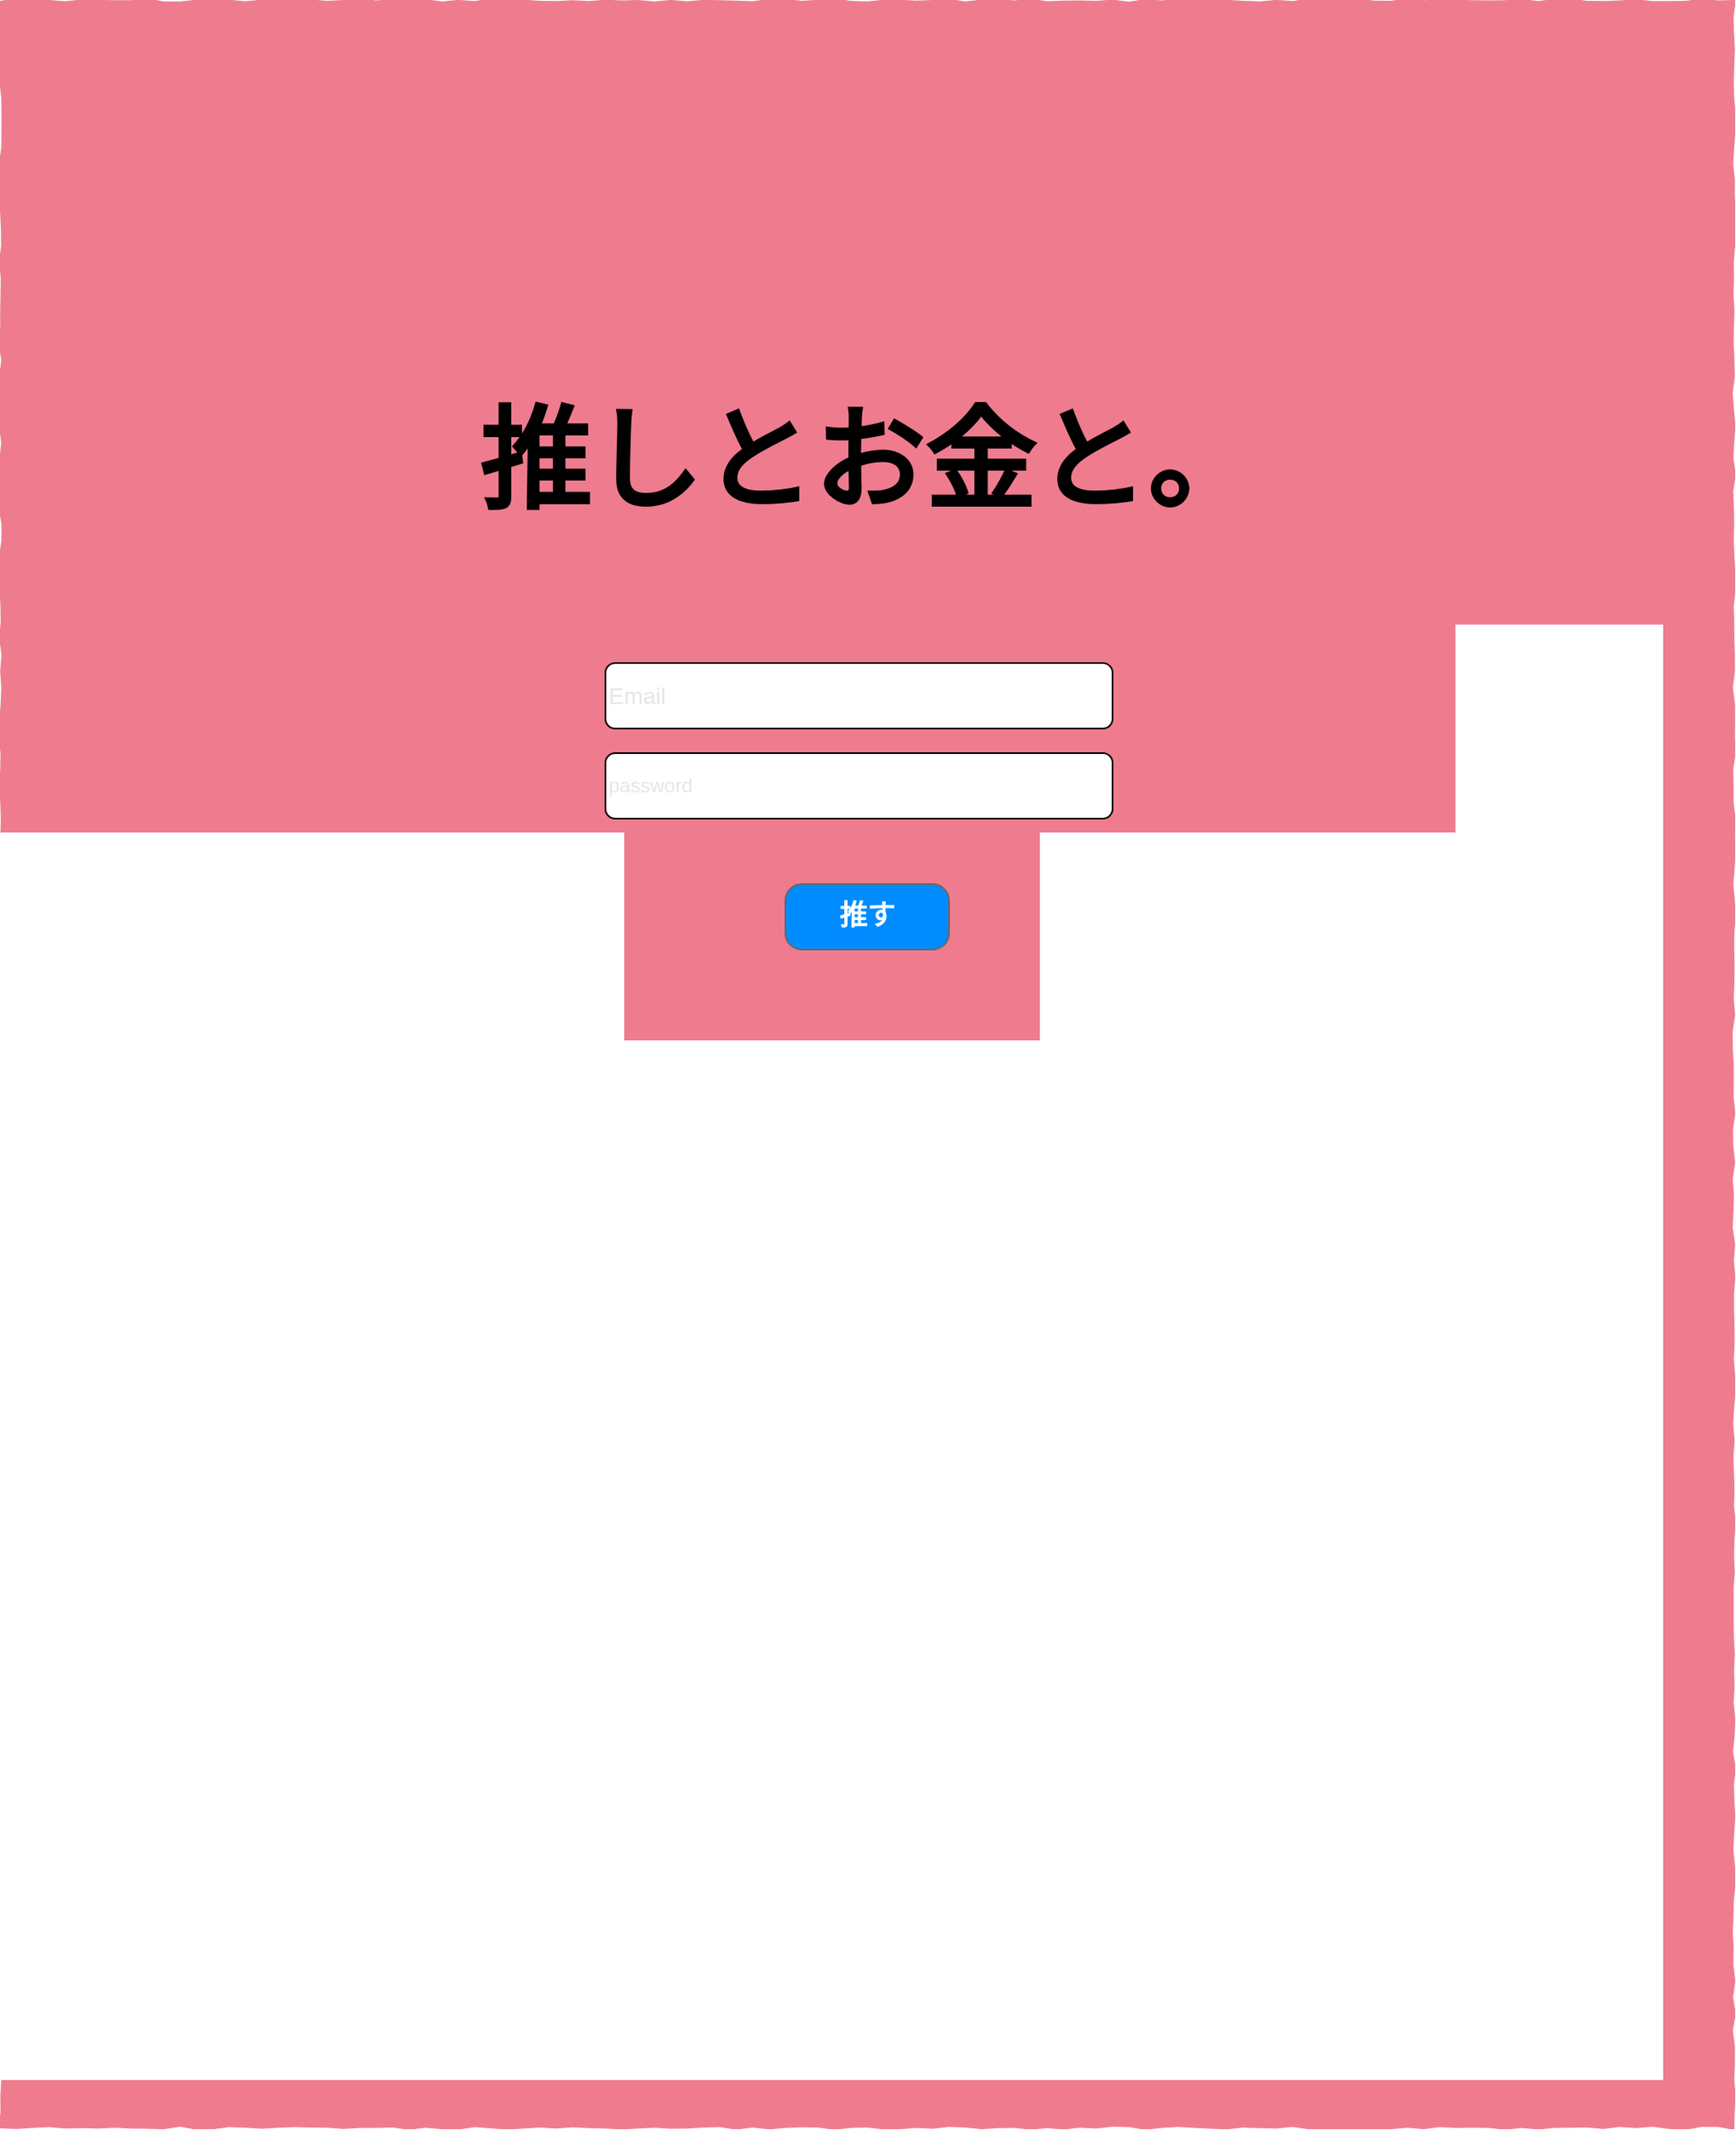 <mxfile version="15.7.3" type="github" pages="5">
  <diagram id="UxVFxGpKfsYg7zSkrFi4" name="ログイン画面">
    <mxGraphModel dx="1564" dy="1014" grid="1" gridSize="10" guides="1" tooltips="1" connect="1" arrows="1" fold="1" page="1" pageScale="1" pageWidth="1100" pageHeight="850" math="0" shadow="0">
      <root>
        <mxCell id="chL5t6j-_qPZ0_r-l7LH-0" />
        <mxCell id="chL5t6j-_qPZ0_r-l7LH-1" parent="chL5t6j-_qPZ0_r-l7LH-0" />
        <mxCell id="VtDj1cFA3DahUaQBhV_i-0" value="" style="whiteSpace=wrap;html=1;rounded=0;shadow=0;labelBackgroundColor=none;strokeWidth=1;fontFamily=Helvetica;fontSize=12;align=center;comic=1;strokeColor=none;fillColor=#EF7C8E;fontColor=none;noLabel=1;" parent="chL5t6j-_qPZ0_r-l7LH-1" vertex="1">
          <mxGeometry x="20" y="20" width="1060" height="1300" as="geometry" />
        </mxCell>
        <mxCell id="vUNmke9pMDpvEQRWQD40-0" value="&lt;h1&gt;&lt;font style=&quot;font-size: 68px ; line-height: 1&quot;&gt;推しとお金と。&lt;/font&gt;&lt;/h1&gt;" style="text;strokeColor=none;fillColor=none;html=1;fontSize=68;fontStyle=1;verticalAlign=middle;align=center;rounded=0;shadow=0;labelBackgroundColor=none;sketch=0;fontFamily=Dela Gothic One;fontSource=https%3A%2F%2Ffonts.googleapis.com%2Fcss%3Ffamily%3DDela%2BGothic%2BOne;fontColor=default;labelBorderColor=none;gradientColor=#ffffff;gradientDirection=north;" parent="chL5t6j-_qPZ0_r-l7LH-1" vertex="1">
          <mxGeometry x="250" y="180" width="600" height="200" as="geometry" />
        </mxCell>
        <mxCell id="b3vnI4x36vE1d_46bEfG-0" value="Email" style="rounded=1;whiteSpace=wrap;html=1;fontColor=#E6E6E6;fontSize=14;align=left;" vertex="1" parent="chL5t6j-_qPZ0_r-l7LH-1">
          <mxGeometry x="390" y="425" width="310" height="40" as="geometry" />
        </mxCell>
        <mxCell id="b3vnI4x36vE1d_46bEfG-1" value="password" style="rounded=1;whiteSpace=wrap;html=1;align=left;fontColor=#E6E6E6;" vertex="1" parent="chL5t6j-_qPZ0_r-l7LH-1">
          <mxGeometry x="390" y="480" width="310" height="40" as="geometry" />
        </mxCell>
        <mxCell id="b3vnI4x36vE1d_46bEfG-2" value="推す" style="strokeWidth=1;shadow=0;dashed=0;align=center;html=1;shape=mxgraph.mockup.buttons.button;strokeColor=#666666;fontColor=#ffffff;mainText=;buttonStyle=round;fontSize=17;fontStyle=1;fillColor=#008cff;whiteSpace=wrap;" vertex="1" parent="chL5t6j-_qPZ0_r-l7LH-1">
          <mxGeometry x="500" y="560" width="100" height="40" as="geometry" />
        </mxCell>
      </root>
    </mxGraphModel>
  </diagram>
  <diagram name="トップ" id="03018318-947c-dd8e-b7a3-06fadd420f32">
    <mxGraphModel dx="1564" dy="1014" grid="1" gridSize="10" guides="1" tooltips="1" connect="1" arrows="1" fold="1" page="1" pageScale="1" pageWidth="1100" pageHeight="850" background="none" math="0" shadow="0">
      <root>
        <mxCell id="0" />
        <mxCell id="1" parent="0" />
        <mxCell id="677b7b8949515195-1" value="" style="whiteSpace=wrap;html=1;rounded=0;shadow=0;labelBackgroundColor=none;strokeWidth=1;fontFamily=Verdana;fontSize=12;align=center;comic=1;strokeColor=#FAE8E0;fillColor=#FAE8E0;fontColor=#ffffff;" parent="1" vertex="1">
          <mxGeometry x="20" y="20" width="1060" height="2070" as="geometry" />
        </mxCell>
        <mxCell id="yaczlZ2EXRmRVQACX1jq-32" value="" style="whiteSpace=wrap;html=1;rounded=0;shadow=0;labelBackgroundColor=none;strokeWidth=2;fontFamily=Verdana;fontSize=12;align=center;comic=1;perimeterSpacing=0;strokeColor=#EBE0D0;fillColor=#EF7C8E;" parent="1" vertex="1">
          <mxGeometry x="40" y="190" width="690" height="580" as="geometry" />
        </mxCell>
        <mxCell id="yaczlZ2EXRmRVQACX1jq-25" value="" style="verticalLabelPosition=bottom;shadow=0;dashed=0;align=center;html=1;verticalAlign=top;strokeWidth=1;shape=mxgraph.mockup.graphics.simpleIcon;strokeColor=#999999;rounded=1;fontSize=18;fillColor=none;" parent="1" vertex="1">
          <mxGeometry x="60" y="210" width="650" height="360" as="geometry" />
        </mxCell>
        <mxCell id="yaczlZ2EXRmRVQACX1jq-33" value="" style="whiteSpace=wrap;html=1;rounded=0;shadow=0;labelBackgroundColor=none;strokeWidth=2;fontFamily=Verdana;fontSize=12;align=center;comic=1;perimeterSpacing=0;strokeColor=#D8A7B1;fillColor=#D8A7B1;" parent="1" vertex="1">
          <mxGeometry x="40" y="1430" width="690" height="580" as="geometry" />
        </mxCell>
        <mxCell id="yaczlZ2EXRmRVQACX1jq-29" value="" style="whiteSpace=wrap;html=1;rounded=0;shadow=0;labelBackgroundColor=none;strokeWidth=2;fontFamily=Verdana;fontSize=12;align=center;comic=1;perimeterSpacing=0;strokeColor=#B6E2D3;fillColor=#B6E2D3;" parent="1" vertex="1">
          <mxGeometry x="40" y="810" width="690" height="580" as="geometry" />
        </mxCell>
        <mxCell id="677b7b8949515195-2" value="&lt;h2&gt;&lt;font face=&quot;Dela Gothic One&quot; data-font-src=&quot;https://fonts.googleapis.com/css?family=Dela+Gothic+One&quot;&gt;推しとお金と。&lt;/font&gt;&lt;/h2&gt;" style="whiteSpace=wrap;html=1;rounded=0;shadow=0;labelBackgroundColor=none;strokeWidth=1;fontFamily=Verdana;fontSize=28;align=center;comic=1;fillColor=none;strokeColor=none;" parent="1" vertex="1">
          <mxGeometry x="40" y="40" width="300" height="80" as="geometry" />
        </mxCell>
        <mxCell id="677b7b8949515195-9" value="" style="line;strokeWidth=1;html=1;rounded=0;shadow=0;labelBackgroundColor=none;fillColor=none;fontFamily=Verdana;fontSize=14;fontColor=#000000;align=center;comic=1;" parent="1" vertex="1">
          <mxGeometry x="20" y="140" width="1060" height="10" as="geometry" />
        </mxCell>
        <mxCell id="677b7b8949515195-26" value="" style="whiteSpace=wrap;html=1;rounded=0;shadow=0;labelBackgroundColor=none;strokeWidth=1;fontFamily=Verdana;fontSize=12;align=center;comic=1;fillColor=#F9F7ED;strokeColor=#36393d;" parent="1" vertex="1">
          <mxGeometry x="750" y="190" width="310" height="310" as="geometry" />
        </mxCell>
        <mxCell id="677b7b8949515195-42" value="カレンダー" style="text;html=1;points=[];align=center;verticalAlign=middle;spacingTop=-4;fontSize=14;fontFamily=Verdana" parent="1" vertex="1">
          <mxGeometry x="820" y="335" width="170" height="20" as="geometry" />
        </mxCell>
        <mxCell id="yaczlZ2EXRmRVQACX1jq-4" value="" style="verticalLabelPosition=bottom;shadow=0;dashed=0;align=center;html=1;verticalAlign=top;strokeWidth=1;shape=mxgraph.mockup.graphics.pieChart;parts=10,20,35;partColors=#e0e0e0,#d0d0d0,#c0c0c0,#b0b0b0,#a0a0a0;strokeWidth=2;strokeColor=#E6E6E6;" parent="1" vertex="1">
          <mxGeometry x="80" y="1530" width="200" height="200" as="geometry" />
        </mxCell>
        <mxCell id="yaczlZ2EXRmRVQACX1jq-24" value="メモリー" style="text;html=1;points=[];align=center;verticalAlign=middle;spacingTop=-4;fontSize=20;fontFamily=Verdana;fontStyle=1" parent="1" vertex="1">
          <mxGeometry x="300" y="830" width="170" height="40" as="geometry" />
        </mxCell>
        <mxCell id="yaczlZ2EXRmRVQACX1jq-6" value="" style="whiteSpace=wrap;html=1;rounded=1;shadow=0;labelBackgroundColor=none;strokeWidth=1;fontFamily=Verdana;fontSize=12;align=center;comic=1;fillColor=#F9F7ED;" parent="1" vertex="1">
          <mxGeometry x="60" y="880" width="140" height="140" as="geometry" />
        </mxCell>
        <mxCell id="yaczlZ2EXRmRVQACX1jq-7" value="" style="whiteSpace=wrap;html=1;rounded=1;shadow=0;labelBackgroundColor=none;strokeWidth=1;fontFamily=Verdana;fontSize=12;align=center;comic=1;fillColor=#F9F7ED;" parent="1" vertex="1">
          <mxGeometry x="230" y="880" width="140" height="140" as="geometry" />
        </mxCell>
        <mxCell id="yaczlZ2EXRmRVQACX1jq-8" value="" style="whiteSpace=wrap;html=1;rounded=1;shadow=0;labelBackgroundColor=none;strokeWidth=1;fontFamily=Verdana;fontSize=12;align=center;comic=1;fillColor=#F9F7ED;" parent="1" vertex="1">
          <mxGeometry x="400" y="880" width="140" height="140" as="geometry" />
        </mxCell>
        <mxCell id="yaczlZ2EXRmRVQACX1jq-9" value="" style="whiteSpace=wrap;html=1;rounded=1;shadow=0;labelBackgroundColor=none;strokeWidth=1;fontFamily=Verdana;fontSize=12;align=center;comic=1;fillColor=#F9F7ED;" parent="1" vertex="1">
          <mxGeometry x="570" y="880" width="140" height="140" as="geometry" />
        </mxCell>
        <mxCell id="yaczlZ2EXRmRVQACX1jq-12" value="" style="whiteSpace=wrap;html=1;rounded=1;shadow=0;labelBackgroundColor=none;strokeWidth=1;fontFamily=Verdana;fontSize=12;align=center;comic=1;fillColor=#F9F7ED;" parent="1" vertex="1">
          <mxGeometry x="60" y="1040" width="140" height="140" as="geometry" />
        </mxCell>
        <mxCell id="yaczlZ2EXRmRVQACX1jq-13" value="" style="whiteSpace=wrap;html=1;rounded=1;shadow=0;labelBackgroundColor=none;strokeWidth=1;fontFamily=Verdana;fontSize=12;align=center;comic=1;fillColor=#F9F7ED;" parent="1" vertex="1">
          <mxGeometry x="230" y="1040" width="140" height="140" as="geometry" />
        </mxCell>
        <mxCell id="yaczlZ2EXRmRVQACX1jq-14" value="" style="whiteSpace=wrap;html=1;rounded=1;shadow=0;labelBackgroundColor=none;strokeWidth=1;fontFamily=Verdana;fontSize=12;align=center;comic=1;fillColor=#F9F7ED;" parent="1" vertex="1">
          <mxGeometry x="400" y="1040" width="140" height="140" as="geometry" />
        </mxCell>
        <mxCell id="yaczlZ2EXRmRVQACX1jq-15" value="" style="whiteSpace=wrap;html=1;rounded=1;shadow=0;labelBackgroundColor=none;strokeWidth=1;fontFamily=Verdana;fontSize=12;align=center;comic=1;fillColor=#F9F7ED;" parent="1" vertex="1">
          <mxGeometry x="570" y="1035" width="140" height="140" as="geometry" />
        </mxCell>
        <mxCell id="yaczlZ2EXRmRVQACX1jq-22" value="" style="whiteSpace=wrap;html=1;rounded=1;shadow=0;labelBackgroundColor=none;strokeWidth=1;fontFamily=Verdana;fontSize=12;align=center;comic=1;fillColor=#F9F7ED;" parent="1" vertex="1">
          <mxGeometry x="60" y="1200" width="140" height="140" as="geometry" />
        </mxCell>
        <mxCell id="yaczlZ2EXRmRVQACX1jq-23" value="" style="whiteSpace=wrap;html=1;rounded=1;shadow=0;labelBackgroundColor=none;strokeWidth=1;fontFamily=Verdana;fontSize=12;align=center;comic=1;fillColor=#F9F7ED;" parent="1" vertex="1">
          <mxGeometry x="230" y="1200" width="140" height="140" as="geometry" />
        </mxCell>
        <mxCell id="yaczlZ2EXRmRVQACX1jq-34" value="お金の管理" style="text;html=1;points=[];align=center;verticalAlign=middle;spacingTop=-4;fontSize=20;fontFamily=Verdana;fontStyle=1" parent="1" vertex="1">
          <mxGeometry x="300" y="1450" width="170" height="40" as="geometry" />
        </mxCell>
        <mxCell id="yaczlZ2EXRmRVQACX1jq-35" value="" style="verticalLabelPosition=bottom;shadow=0;dashed=0;align=center;html=1;verticalAlign=top;strokeWidth=1;shape=mxgraph.mockup.graphics.pieChart;parts=10,20,35;partColors=#e0e0e0,#d0d0d0,#c0c0c0,#b0b0b0,#a0a0a0;strokeWidth=2;strokeColor=#E6E6E6;" parent="1" vertex="1">
          <mxGeometry x="490" y="1530" width="200" height="200" as="geometry" />
        </mxCell>
        <mxCell id="yaczlZ2EXRmRVQACX1jq-36" value="支出" style="text;html=1;points=[];align=center;verticalAlign=middle;spacingTop=-4;fontSize=20;fontFamily=Verdana;fontStyle=1" parent="1" vertex="1">
          <mxGeometry x="95" y="1490" width="170" height="40" as="geometry" />
        </mxCell>
        <mxCell id="yaczlZ2EXRmRVQACX1jq-37" value="推し貯金" style="text;html=1;points=[];align=center;verticalAlign=middle;spacingTop=-4;fontSize=20;fontFamily=Verdana;fontStyle=1" parent="1" vertex="1">
          <mxGeometry x="505" y="1490" width="170" height="40" as="geometry" />
        </mxCell>
        <mxCell id="yaczlZ2EXRmRVQACX1jq-38" value="&lt;ul&gt;&lt;li&gt;コンサート&lt;/li&gt;&lt;li&gt;演劇&lt;/li&gt;&lt;li&gt;配信&lt;/li&gt;&lt;li&gt;CD&lt;/li&gt;&lt;li&gt;雑誌&lt;/li&gt;&lt;/ul&gt;" style="text;strokeColor=none;fillColor=none;html=1;whiteSpace=wrap;verticalAlign=top;overflow=hidden;rounded=0;shadow=0;sketch=0;fontSize=20;" parent="1" vertex="1">
          <mxGeometry x="50" y="1780" width="260" height="200" as="geometry" />
        </mxCell>
        <mxCell id="yaczlZ2EXRmRVQACX1jq-39" value="&lt;ul&gt;&lt;li&gt;コンサート&lt;/li&gt;&lt;li&gt;主演舞台&lt;/li&gt;&lt;li&gt;TV出演(グループ)&lt;/li&gt;&lt;li&gt;TV出演(単発)&lt;/li&gt;&lt;li&gt;雑誌(グループ)&lt;/li&gt;&lt;li&gt;雑誌(単発)&lt;/li&gt;&lt;/ul&gt;" style="text;strokeColor=none;fillColor=none;html=1;whiteSpace=wrap;verticalAlign=top;overflow=hidden;rounded=0;shadow=0;sketch=0;fontSize=20;" parent="1" vertex="1">
          <mxGeometry x="460" y="1780" width="260" height="200" as="geometry" />
        </mxCell>
        <mxCell id="yaczlZ2EXRmRVQACX1jq-2" value="推しの画像" style="text;html=1;points=[];align=center;verticalAlign=middle;spacingTop=-4;fontSize=14;fontFamily=Verdana" parent="1" vertex="1">
          <mxGeometry x="300" y="390" width="170" height="20" as="geometry" />
        </mxCell>
        <mxCell id="yaczlZ2EXRmRVQACX1jq-41" value="&lt;div style=&quot;font-size: 14px&quot;&gt;&lt;span style=&quot;font-weight: normal ; font-size: 14px&quot;&gt;&lt;font style=&quot;font-size: 14px&quot;&gt;なまえ　　　：&lt;/font&gt;&lt;/span&gt;&lt;/div&gt;&lt;div style=&quot;font-size: 14px&quot;&gt;&lt;span style=&quot;font-weight: normal ; font-size: 14px&quot;&gt;&lt;font style=&quot;font-size: 14px&quot;&gt;たんじょうび：&lt;/font&gt;&lt;/span&gt;&lt;/div&gt;&lt;div style=&quot;font-size: 14px&quot;&gt;&lt;span style=&quot;font-weight: normal ; font-size: 14px&quot;&gt;&lt;font style=&quot;font-size: 14px&quot;&gt;せいざ　　　：&lt;/font&gt;&lt;/span&gt;&lt;/div&gt;&lt;div style=&quot;font-size: 14px&quot;&gt;&lt;span style=&quot;font-weight: normal ; font-size: 14px&quot;&gt;&lt;font style=&quot;font-size: 14px&quot;&gt;けつえきがた：&lt;/font&gt;&lt;/span&gt;&lt;/div&gt;&lt;div style=&quot;font-size: 14px&quot;&gt;&lt;span style=&quot;font-weight: normal ; font-size: 14px&quot;&gt;&lt;font style=&quot;font-size: 14px&quot;&gt;しんちょう　：&lt;/font&gt;&lt;/span&gt;&lt;/div&gt;&lt;div style=&quot;font-size: 14px&quot;&gt;&lt;span style=&quot;font-weight: normal ; font-size: 14px&quot;&gt;&lt;font style=&quot;font-size: 14px&quot;&gt;たいじゅう　：&lt;/font&gt;&lt;/span&gt;&lt;/div&gt;&lt;div style=&quot;font-size: 14px&quot;&gt;&lt;span style=&quot;font-weight: normal ; font-size: 14px&quot;&gt;&lt;font style=&quot;font-size: 14px&quot;&gt;ぐるーぷ　　：&lt;/font&gt;&lt;/span&gt;&lt;/div&gt;&lt;div style=&quot;font-size: 14px&quot;&gt;&lt;span style=&quot;font-weight: normal ; font-size: 14px&quot;&gt;&lt;font style=&quot;font-size: 14px&quot;&gt;めんから　　：&lt;/font&gt;&lt;/span&gt;&lt;/div&gt;&lt;div style=&quot;font-size: 14px&quot;&gt;&lt;span style=&quot;font-weight: normal ; font-size: 14px&quot;&gt;&lt;font style=&quot;font-size: 14px&quot;&gt;しゅみ　　　：&lt;/font&gt;&lt;/span&gt;&lt;/div&gt;&lt;div style=&quot;font-size: 14px&quot;&gt;&lt;span style=&quot;font-weight: 400&quot;&gt;とくぎ　　　：&lt;/span&gt;&lt;/div&gt;" style="text;strokeColor=none;fillColor=none;html=1;fontSize=14;fontStyle=1;verticalAlign=top;align=left;rounded=0;shadow=0;labelBackgroundColor=none;sketch=0;" parent="1" vertex="1">
          <mxGeometry x="60" y="580" width="240" height="180" as="geometry" />
        </mxCell>
        <mxCell id="q1EqOqQfWIgQhFBcWWkm-1" value="" style="verticalLabelPosition=bottom;shadow=0;dashed=0;align=center;html=1;verticalAlign=top;strokeWidth=1;shape=mxgraph.mockup.graphics.simpleIcon;strokeColor=#999999;rounded=1;fontSize=18;fillColor=none;" vertex="1" parent="1">
          <mxGeometry x="70" y="890" width="120" height="120" as="geometry" />
        </mxCell>
        <mxCell id="q1EqOqQfWIgQhFBcWWkm-2" value="No.1" style="text;strokeColor=none;fillColor=none;html=1;fontSize=24;fontStyle=1;verticalAlign=middle;align=center;rounded=0;shadow=0;glass=0;sketch=0;fontColor=#000000;" vertex="1" parent="1">
          <mxGeometry x="40" y="877" width="100" height="40" as="geometry" />
        </mxCell>
        <mxCell id="q1EqOqQfWIgQhFBcWWkm-3" value="" style="html=1;verticalLabelPosition=bottom;align=center;labelBackgroundColor=#ffffff;verticalAlign=top;strokeWidth=2;strokeColor=none;shadow=0;dashed=0;shape=mxgraph.ios7.icons.heart;rounded=1;fontSize=18;fillColor=#FAE8E0;" vertex="1" parent="1">
          <mxGeometry x="675" y="710" width="40" height="40" as="geometry" />
        </mxCell>
        <mxCell id="CaS9_FE52fElYKPDHRQ8-1" value="投稿" style="whiteSpace=wrap;html=1;rounded=0;shadow=0;labelBackgroundColor=none;strokeWidth=1;fontFamily=Verdana;fontSize=14;align=center;comic=1;fillColor=none;strokeColor=none;verticalAlign=bottom;fontStyle=1" vertex="1" parent="1">
          <mxGeometry x="850" y="40" width="80" height="90" as="geometry" />
        </mxCell>
        <mxCell id="CaS9_FE52fElYKPDHRQ8-2" value="わたし" style="whiteSpace=wrap;html=1;rounded=0;shadow=0;labelBackgroundColor=none;strokeWidth=1;fontFamily=Verdana;fontSize=14;align=center;comic=1;fillColor=none;strokeColor=none;verticalAlign=bottom;fontStyle=1" vertex="1" parent="1">
          <mxGeometry x="980" y="40" width="80" height="90" as="geometry" />
        </mxCell>
        <mxCell id="CaS9_FE52fElYKPDHRQ8-3" value="お金" style="whiteSpace=wrap;html=1;rounded=0;shadow=0;labelBackgroundColor=none;strokeWidth=1;fontFamily=Verdana;fontSize=14;align=center;comic=1;fillColor=none;strokeColor=none;verticalAlign=bottom;fontStyle=1" vertex="1" parent="1">
          <mxGeometry x="910" y="40" width="80" height="90" as="geometry" />
        </mxCell>
        <mxCell id="CaS9_FE52fElYKPDHRQ8-4" value="メモリー" style="whiteSpace=wrap;html=1;rounded=0;shadow=0;labelBackgroundColor=none;strokeWidth=1;fontFamily=Verdana;fontSize=14;align=center;comic=1;fillColor=none;strokeColor=none;verticalAlign=bottom;fontStyle=1" vertex="1" parent="1">
          <mxGeometry x="780" y="40" width="80" height="90" as="geometry" />
        </mxCell>
        <mxCell id="CaS9_FE52fElYKPDHRQ8-5" value="" style="html=1;verticalLabelPosition=bottom;align=center;labelBackgroundColor=default;verticalAlign=top;strokeWidth=2;strokeColor=#000000;shadow=0;dashed=0;shape=mxgraph.ios7.icons.edit;rounded=1;fontSize=18;fillColor=#B6E2D3;" vertex="1" parent="1">
          <mxGeometry x="800" y="60" width="40" height="40" as="geometry" />
        </mxCell>
        <mxCell id="CaS9_FE52fElYKPDHRQ8-6" value="" style="html=1;verticalLabelPosition=bottom;align=center;labelBackgroundColor=#ffffff;verticalAlign=top;strokeWidth=2;strokeColor=#000000;shadow=0;dashed=0;shape=mxgraph.ios7.icons.heart;rounded=1;fontSize=18;fillColor=#EF7C8E;" vertex="1" parent="1">
          <mxGeometry x="730" y="65" width="40" height="40" as="geometry" />
        </mxCell>
        <mxCell id="CaS9_FE52fElYKPDHRQ8-7" value="" style="html=1;verticalLabelPosition=bottom;align=center;labelBackgroundColor=#ffffff;verticalAlign=top;strokeWidth=2;strokeColor=#000000;shadow=0;dashed=0;shape=mxgraph.ios7.icons.calculator;rounded=0;sketch=0;fontSize=18;fillColor=#D8A7B1;" vertex="1" parent="1">
          <mxGeometry x="935" y="65" width="30" height="40" as="geometry" />
        </mxCell>
        <mxCell id="CaS9_FE52fElYKPDHRQ8-8" value="" style="html=1;verticalLabelPosition=bottom;align=center;labelBackgroundColor=#ffffff;verticalAlign=top;strokeWidth=2;strokeColor=#000000;shadow=0;dashed=0;shape=mxgraph.ios7.icons.user;rounded=0;sketch=0;fontSize=14;fillColor=none;" vertex="1" parent="1">
          <mxGeometry x="1000" y="60" width="40" height="40" as="geometry" />
        </mxCell>
        <mxCell id="CaS9_FE52fElYKPDHRQ8-9" value="" style="shape=image;html=1;verticalAlign=top;verticalLabelPosition=bottom;labelBackgroundColor=#ffffff;imageAspect=0;aspect=fixed;image=https://cdn4.iconfinder.com/data/icons/basic-user-interface-elements/700/edit-change-pencil-128.png;rounded=0;shadow=0;glass=0;sketch=0;fontSize=14;fontColor=#000000;strokeColor=#000000;fillColor=#FAE8E0;" vertex="1" parent="1">
          <mxGeometry x="870" y="65" width="40" height="40" as="geometry" />
        </mxCell>
        <mxCell id="CaS9_FE52fElYKPDHRQ8-10" value="推し" style="whiteSpace=wrap;html=1;rounded=0;shadow=0;labelBackgroundColor=none;strokeWidth=1;fontFamily=Verdana;fontSize=14;align=center;comic=1;fillColor=none;strokeColor=none;verticalAlign=bottom;fontStyle=1" vertex="1" parent="1">
          <mxGeometry x="710" y="40" width="80" height="90" as="geometry" />
        </mxCell>
      </root>
    </mxGraphModel>
  </diagram>
  <diagram id="2QcqY6AXD7hYFMSb13DG" name="メモリー">
    <mxGraphModel dx="1564" dy="1014" grid="1" gridSize="10" guides="1" tooltips="1" connect="1" arrows="1" fold="1" page="1" pageScale="1" pageWidth="1100" pageHeight="850" math="0" shadow="0">
      <root>
        <mxCell id="-rIyNbKl4Dou8ZkfTj_H-0" />
        <mxCell id="-rIyNbKl4Dou8ZkfTj_H-1" parent="-rIyNbKl4Dou8ZkfTj_H-0" />
        <mxCell id="AClEbfUBYzWPLddE4YGz-0" value="" style="whiteSpace=wrap;html=1;rounded=0;shadow=0;labelBackgroundColor=none;strokeWidth=1;fontFamily=Verdana;fontSize=12;align=center;comic=1;strokeColor=#FAE8E0;fillColor=#FAE8E0;fontColor=#ffffff;" parent="-rIyNbKl4Dou8ZkfTj_H-1" vertex="1">
          <mxGeometry x="20" y="10" width="1060" height="2300" as="geometry" />
        </mxCell>
        <mxCell id="3t6Vk11gN6ZwAq6YirDO-7" value="" style="whiteSpace=wrap;html=1;rounded=0;shadow=0;labelBackgroundColor=none;strokeWidth=1;fontFamily=Verdana;fontSize=12;align=center;comic=1;fillColor=#F9F7ED;strokeColor=#36393d;" vertex="1" parent="-rIyNbKl4Dou8ZkfTj_H-1">
          <mxGeometry x="730" y="540" width="310" height="310" as="geometry" />
        </mxCell>
        <mxCell id="AClEbfUBYzWPLddE4YGz-9" value="&lt;h2&gt;&lt;font face=&quot;Dela Gothic One&quot; data-font-src=&quot;https://fonts.googleapis.com/css?family=Dela+Gothic+One&quot;&gt;推しとお金と。&lt;/font&gt;&lt;/h2&gt;" style="whiteSpace=wrap;html=1;rounded=0;shadow=0;labelBackgroundColor=none;strokeWidth=1;fontFamily=Verdana;fontSize=28;align=center;comic=1;fillColor=none;strokeColor=none;" parent="-rIyNbKl4Dou8ZkfTj_H-1" vertex="1">
          <mxGeometry x="40" y="40" width="300" height="80" as="geometry" />
        </mxCell>
        <mxCell id="AClEbfUBYzWPLddE4YGz-10" value="" style="line;strokeWidth=1;html=1;rounded=0;shadow=0;labelBackgroundColor=none;fillColor=none;fontFamily=Verdana;fontSize=14;fontColor=#000000;align=center;comic=1;" parent="-rIyNbKl4Dou8ZkfTj_H-1" vertex="1">
          <mxGeometry x="20" y="140" width="1060" height="10" as="geometry" />
        </mxCell>
        <mxCell id="aaluWo__qkmPJyJriWds-0" value="" style="whiteSpace=wrap;html=1;rounded=0;shadow=0;labelBackgroundColor=none;strokeWidth=1;fontFamily=Verdana;fontSize=12;align=center;comic=1;fillColor=#F9F7ED;strokeColor=#36393d;" vertex="1" parent="-rIyNbKl4Dou8ZkfTj_H-1">
          <mxGeometry x="730" y="190" width="310" height="310" as="geometry" />
        </mxCell>
        <mxCell id="aaluWo__qkmPJyJriWds-1" value="カレンダー" style="text;html=1;points=[];align=center;verticalAlign=middle;spacingTop=-4;fontSize=14;fontFamily=Verdana" vertex="1" parent="-rIyNbKl4Dou8ZkfTj_H-1">
          <mxGeometry x="800" y="335" width="170" height="20" as="geometry" />
        </mxCell>
        <mxCell id="N6bOfU00B65bswanYSPk-3" value="演劇" style="whiteSpace=wrap;html=1;rounded=1;shadow=0;labelBackgroundColor=none;strokeWidth=1;fontFamily=Verdana;fontSize=12;align=center;comic=1;fillColor=#B6E2D3;strokeColor=#36393d;" vertex="1" parent="-rIyNbKl4Dou8ZkfTj_H-1">
          <mxGeometry x="750" y="610" width="70" height="30" as="geometry" />
        </mxCell>
        <mxCell id="N6bOfU00B65bswanYSPk-4" value="〇〇シアター" style="whiteSpace=wrap;html=1;rounded=1;shadow=0;labelBackgroundColor=none;strokeWidth=1;fontFamily=Verdana;fontSize=12;align=center;comic=1;fillColor=#B6E2D3;strokeColor=#36393d;" vertex="1" parent="-rIyNbKl4Dou8ZkfTj_H-1">
          <mxGeometry x="840" y="610" width="80" height="30" as="geometry" />
        </mxCell>
        <mxCell id="N6bOfU00B65bswanYSPk-5" value="〇〇くん" style="whiteSpace=wrap;html=1;rounded=1;shadow=0;labelBackgroundColor=none;strokeWidth=1;fontFamily=Verdana;fontSize=12;align=center;comic=1;fillColor=#B6E2D3;strokeColor=#36393d;" vertex="1" parent="-rIyNbKl4Dou8ZkfTj_H-1">
          <mxGeometry x="940" y="610" width="70" height="30" as="geometry" />
        </mxCell>
        <mxCell id="N6bOfU00B65bswanYSPk-6" value="" style="whiteSpace=wrap;html=1;rounded=0;shadow=0;labelBackgroundColor=none;strokeWidth=1;fontFamily=Verdana;fontSize=12;align=center;comic=1;fillColor=#F9F7ED;strokeColor=#36393d;" vertex="1" parent="-rIyNbKl4Dou8ZkfTj_H-1">
          <mxGeometry x="40" y="190" width="650" height="800" as="geometry" />
        </mxCell>
        <mxCell id="3t6Vk11gN6ZwAq6YirDO-0" value="" style="verticalLabelPosition=bottom;shadow=0;dashed=0;align=center;html=1;verticalAlign=top;strokeWidth=1;shape=mxgraph.mockup.graphics.simpleIcon;strokeColor=#999999;rounded=1;fontSize=18;fillColor=none;" vertex="1" parent="-rIyNbKl4Dou8ZkfTj_H-1">
          <mxGeometry x="150" y="280" width="460" height="300" as="geometry" />
        </mxCell>
        <mxCell id="3t6Vk11gN6ZwAq6YirDO-8" value="タグ" style="text;html=1;points=[];align=center;verticalAlign=middle;spacingTop=-4;fontSize=14;fontFamily=Verdana;fontStyle=1" vertex="1" parent="-rIyNbKl4Dou8ZkfTj_H-1">
          <mxGeometry x="800" y="560" width="170" height="20" as="geometry" />
        </mxCell>
        <mxCell id="3t6Vk11gN6ZwAq6YirDO-10" value="コンサート" style="whiteSpace=wrap;html=1;rounded=1;shadow=0;labelBackgroundColor=none;strokeWidth=1;fontFamily=Verdana;fontSize=12;align=center;comic=1;fillColor=#B6E2D3;strokeColor=#36393d;" vertex="1" parent="-rIyNbKl4Dou8ZkfTj_H-1">
          <mxGeometry x="750" y="660" width="80" height="30" as="geometry" />
        </mxCell>
        <mxCell id="3t6Vk11gN6ZwAq6YirDO-11" value="DVD" style="whiteSpace=wrap;html=1;rounded=1;shadow=0;labelBackgroundColor=none;strokeWidth=1;fontFamily=Verdana;fontSize=12;align=center;comic=1;fillColor=#B6E2D3;strokeColor=#36393d;" vertex="1" parent="-rIyNbKl4Dou8ZkfTj_H-1">
          <mxGeometry x="850" y="660" width="70" height="30" as="geometry" />
        </mxCell>
        <mxCell id="3t6Vk11gN6ZwAq6YirDO-12" value="△△くん" style="whiteSpace=wrap;html=1;rounded=1;shadow=0;labelBackgroundColor=none;strokeWidth=1;fontFamily=Verdana;fontSize=12;align=center;comic=1;fillColor=#B6E2D3;strokeColor=#36393d;" vertex="1" parent="-rIyNbKl4Dou8ZkfTj_H-1">
          <mxGeometry x="935" y="660" width="70" height="30" as="geometry" />
        </mxCell>
        <mxCell id="3t6Vk11gN6ZwAq6YirDO-15" value="演劇" style="whiteSpace=wrap;html=1;rounded=1;shadow=0;labelBackgroundColor=none;strokeWidth=1;fontFamily=Verdana;fontSize=12;align=center;comic=1;fillColor=#B6E2D3;strokeColor=#36393d;" vertex="1" parent="-rIyNbKl4Dou8ZkfTj_H-1">
          <mxGeometry x="60" y="210" width="70" height="30" as="geometry" />
        </mxCell>
        <mxCell id="3t6Vk11gN6ZwAq6YirDO-16" value="〇〇シアター" style="whiteSpace=wrap;html=1;rounded=1;shadow=0;labelBackgroundColor=none;strokeWidth=1;fontFamily=Verdana;fontSize=12;align=center;comic=1;fillColor=#B6E2D3;strokeColor=#36393d;" vertex="1" parent="-rIyNbKl4Dou8ZkfTj_H-1">
          <mxGeometry x="150" y="210" width="80" height="30" as="geometry" />
        </mxCell>
        <mxCell id="3t6Vk11gN6ZwAq6YirDO-17" value="△△くん" style="whiteSpace=wrap;html=1;rounded=1;shadow=0;labelBackgroundColor=none;strokeWidth=1;fontFamily=Verdana;fontSize=12;align=center;comic=1;fillColor=#B6E2D3;strokeColor=#36393d;" vertex="1" parent="-rIyNbKl4Dou8ZkfTj_H-1">
          <mxGeometry x="250" y="210" width="70" height="30" as="geometry" />
        </mxCell>
        <mxCell id="3t6Vk11gN6ZwAq6YirDO-18" value="2021/11/14&lt;br style=&quot;font-size: 20px&quot;&gt;公演名　　〇〇〇&lt;br style=&quot;font-size: 20px&quot;&gt;出演者　　〇〇&lt;br style=&quot;font-size: 20px&quot;&gt;会場　　　〇〇シアター&lt;br style=&quot;font-size: 20px&quot;&gt;チケット　〇〇円&lt;br style=&quot;font-size: 20px&quot;&gt;&lt;div style=&quot;font-size: 20px&quot;&gt;&lt;span style=&quot;font-size: 20px&quot;&gt;メモ　　　〇〇〇〇〇〇〇〇&lt;/span&gt;&lt;/div&gt;" style="text;html=1;strokeColor=none;fillColor=none;align=left;verticalAlign=top;whiteSpace=wrap;rounded=0;shadow=1;glass=0;sketch=0;fontSize=20;fontColor=#000000;" vertex="1" parent="-rIyNbKl4Dou8ZkfTj_H-1">
          <mxGeometry x="60" y="600" width="640" height="350" as="geometry" />
        </mxCell>
        <mxCell id="-u4NiddzU06RPNRyiIuN-2" value="" style="shape=image;html=1;verticalAlign=top;verticalLabelPosition=bottom;labelBackgroundColor=#ffffff;imageAspect=0;aspect=fixed;image=https://cdn4.iconfinder.com/data/icons/basic-user-interface-elements/700/edit-change-pencil-128.png;rounded=0;shadow=0;glass=0;sketch=0;fontSize=14;fontColor=#000000;strokeColor=#000000;fillColor=#FAE8E0;" vertex="1" parent="-rIyNbKl4Dou8ZkfTj_H-1">
          <mxGeometry x="547.5" y="210" width="30" height="30" as="geometry" />
        </mxCell>
        <mxCell id="-u4NiddzU06RPNRyiIuN-3" value="" style="shape=image;html=1;verticalAlign=top;verticalLabelPosition=bottom;labelBackgroundColor=#ffffff;imageAspect=0;aspect=fixed;image=https://cdn0.iconfinder.com/data/icons/simple-line-48px/48/trashcan-128.png;rounded=0;shadow=0;glass=0;sketch=0;fontSize=14;fontColor=#000000;strokeColor=#000000;fillColor=#FAE8E0;" vertex="1" parent="-rIyNbKl4Dou8ZkfTj_H-1">
          <mxGeometry x="587.5" y="205" width="40" height="40" as="geometry" />
        </mxCell>
        <mxCell id="-u4NiddzU06RPNRyiIuN-6" value="" style="html=1;verticalLabelPosition=bottom;align=center;labelBackgroundColor=#ffffff;verticalAlign=top;strokeWidth=2;strokeColor=#000000;shadow=0;dashed=0;shape=mxgraph.ios7.icons.share;rounded=0;glass=0;sketch=0;fontSize=14;fontColor=#000000;fillColor=none;" vertex="1" parent="-rIyNbKl4Dou8ZkfTj_H-1">
          <mxGeometry x="642.5" y="208.5" width="25" height="33" as="geometry" />
        </mxCell>
        <mxCell id="-u4NiddzU06RPNRyiIuN-8" value="□□ホール" style="whiteSpace=wrap;html=1;rounded=1;shadow=0;labelBackgroundColor=none;strokeWidth=1;fontFamily=Verdana;fontSize=12;align=center;comic=1;fillColor=#B6E2D3;strokeColor=#36393d;" vertex="1" parent="-rIyNbKl4Dou8ZkfTj_H-1">
          <mxGeometry x="750" y="715" width="80" height="30" as="geometry" />
        </mxCell>
        <mxCell id="-u4NiddzU06RPNRyiIuN-9" value="××ツアー" style="whiteSpace=wrap;html=1;rounded=1;shadow=0;labelBackgroundColor=none;strokeWidth=1;fontFamily=Verdana;fontSize=12;align=center;comic=1;fillColor=#B6E2D3;strokeColor=#36393d;" vertex="1" parent="-rIyNbKl4Dou8ZkfTj_H-1">
          <mxGeometry x="845" y="715" width="80" height="30" as="geometry" />
        </mxCell>
        <mxCell id="-u4NiddzU06RPNRyiIuN-10" value="" style="whiteSpace=wrap;html=1;rounded=0;shadow=0;labelBackgroundColor=none;strokeWidth=1;fontFamily=Verdana;fontSize=12;align=center;comic=1;fillColor=#F9F7ED;strokeColor=#36393d;" vertex="1" parent="-rIyNbKl4Dou8ZkfTj_H-1">
          <mxGeometry x="40" y="1045" width="650" height="955" as="geometry" />
        </mxCell>
        <mxCell id="-u4NiddzU06RPNRyiIuN-11" value="" style="verticalLabelPosition=bottom;shadow=0;dashed=0;align=center;html=1;verticalAlign=top;strokeWidth=1;shape=mxgraph.mockup.graphics.simpleIcon;strokeColor=#999999;rounded=1;fontSize=18;fillColor=none;" vertex="1" parent="-rIyNbKl4Dou8ZkfTj_H-1">
          <mxGeometry x="150" y="1135" width="460" height="300" as="geometry" />
        </mxCell>
        <mxCell id="-u4NiddzU06RPNRyiIuN-15" value="2021/10/ 8&lt;br style=&quot;font-size: 20px&quot;&gt;公演名　　　　××ツアー&lt;br style=&quot;font-size: 20px&quot;&gt;アーティスト　〇〇グループ&lt;br style=&quot;font-size: 20px&quot;&gt;会場　　　　　〇〇ホール&lt;br style=&quot;font-size: 20px&quot;&gt;チケット　　　〇〇円&lt;br&gt;セットリスト&lt;br&gt;&amp;nbsp; 1.aaa&amp;nbsp;&lt;br&gt;&amp;nbsp; 2.bbb&lt;br&gt;&amp;nbsp; 3.ccc&lt;br&gt;&amp;nbsp; 4.ddd&lt;br&gt;&amp;nbsp; 5.eee&lt;br&gt;&amp;nbsp; 6.fff&lt;br&gt;&amp;nbsp; 7.ggg&lt;br&gt;&amp;nbsp; 8.hhh&lt;br&gt;&amp;nbsp; 9.iii&lt;br&gt;10.jjj&lt;br&gt;&lt;br style=&quot;font-size: 20px&quot;&gt;&lt;div style=&quot;font-size: 20px&quot;&gt;&lt;span style=&quot;font-size: 20px&quot;&gt;メモ　　　　　〇〇〇〇〇〇〇〇&lt;/span&gt;&lt;/div&gt;" style="text;html=1;strokeColor=none;fillColor=none;align=left;verticalAlign=top;whiteSpace=wrap;rounded=0;shadow=1;glass=0;sketch=0;fontSize=20;fontColor=#000000;" vertex="1" parent="-rIyNbKl4Dou8ZkfTj_H-1">
          <mxGeometry x="60" y="1455" width="640" height="495" as="geometry" />
        </mxCell>
        <mxCell id="-u4NiddzU06RPNRyiIuN-19" value="コンサート" style="whiteSpace=wrap;html=1;rounded=1;shadow=0;labelBackgroundColor=none;strokeWidth=1;fontFamily=Verdana;fontSize=12;align=center;comic=1;fillColor=#B6E2D3;strokeColor=#36393d;" vertex="1" parent="-rIyNbKl4Dou8ZkfTj_H-1">
          <mxGeometry x="60" y="1065" width="80" height="30" as="geometry" />
        </mxCell>
        <mxCell id="-u4NiddzU06RPNRyiIuN-20" value="××ツアー" style="whiteSpace=wrap;html=1;rounded=1;shadow=0;labelBackgroundColor=none;strokeWidth=1;fontFamily=Verdana;fontSize=12;align=center;comic=1;fillColor=#B6E2D3;strokeColor=#36393d;" vertex="1" parent="-rIyNbKl4Dou8ZkfTj_H-1">
          <mxGeometry x="160" y="1065" width="80" height="30" as="geometry" />
        </mxCell>
        <mxCell id="-u4NiddzU06RPNRyiIuN-21" value="□□ホール" style="whiteSpace=wrap;html=1;rounded=1;shadow=0;labelBackgroundColor=none;strokeWidth=1;fontFamily=Verdana;fontSize=12;align=center;comic=1;fillColor=#B6E2D3;strokeColor=#36393d;" vertex="1" parent="-rIyNbKl4Dou8ZkfTj_H-1">
          <mxGeometry x="260" y="1065" width="80" height="30" as="geometry" />
        </mxCell>
        <mxCell id="-u4NiddzU06RPNRyiIuN-24" value="編集" style="whiteSpace=wrap;html=1;rounded=0;shadow=0;labelBackgroundColor=none;strokeWidth=1;fontFamily=Verdana;fontSize=14;align=center;comic=1;fillColor=none;strokeColor=none;verticalAlign=bottom;fontStyle=1" vertex="1" parent="-rIyNbKl4Dou8ZkfTj_H-1">
          <mxGeometry x="527.5" y="185" width="70" height="80" as="geometry" />
        </mxCell>
        <mxCell id="-u4NiddzU06RPNRyiIuN-25" value="削除" style="whiteSpace=wrap;html=1;rounded=0;shadow=0;labelBackgroundColor=none;strokeWidth=1;fontFamily=Verdana;fontSize=14;align=center;comic=1;fillColor=none;strokeColor=none;verticalAlign=bottom;fontStyle=1" vertex="1" parent="-rIyNbKl4Dou8ZkfTj_H-1">
          <mxGeometry x="572.5" y="185" width="70" height="80" as="geometry" />
        </mxCell>
        <mxCell id="-u4NiddzU06RPNRyiIuN-26" value="シェア" style="whiteSpace=wrap;html=1;rounded=0;shadow=0;labelBackgroundColor=none;strokeWidth=1;fontFamily=Verdana;fontSize=14;align=center;comic=1;fillColor=none;strokeColor=none;verticalAlign=bottom;fontStyle=1" vertex="1" parent="-rIyNbKl4Dou8ZkfTj_H-1">
          <mxGeometry x="620" y="185" width="70" height="80" as="geometry" />
        </mxCell>
        <mxCell id="-u4NiddzU06RPNRyiIuN-27" value="" style="shape=image;html=1;verticalAlign=top;verticalLabelPosition=bottom;labelBackgroundColor=#ffffff;imageAspect=0;aspect=fixed;image=https://cdn4.iconfinder.com/data/icons/basic-user-interface-elements/700/edit-change-pencil-128.png;rounded=0;shadow=0;glass=0;sketch=0;fontSize=14;fontColor=#000000;strokeColor=#000000;fillColor=#FAE8E0;" vertex="1" parent="-rIyNbKl4Dou8ZkfTj_H-1">
          <mxGeometry x="547.5" y="1070" width="30" height="30" as="geometry" />
        </mxCell>
        <mxCell id="-u4NiddzU06RPNRyiIuN-28" value="" style="shape=image;html=1;verticalAlign=top;verticalLabelPosition=bottom;labelBackgroundColor=#ffffff;imageAspect=0;aspect=fixed;image=https://cdn0.iconfinder.com/data/icons/simple-line-48px/48/trashcan-128.png;rounded=0;shadow=0;glass=0;sketch=0;fontSize=14;fontColor=#000000;strokeColor=#000000;fillColor=#FAE8E0;" vertex="1" parent="-rIyNbKl4Dou8ZkfTj_H-1">
          <mxGeometry x="587.5" y="1065" width="40" height="40" as="geometry" />
        </mxCell>
        <mxCell id="-u4NiddzU06RPNRyiIuN-29" value="" style="html=1;verticalLabelPosition=bottom;align=center;labelBackgroundColor=#ffffff;verticalAlign=top;strokeWidth=2;strokeColor=#000000;shadow=0;dashed=0;shape=mxgraph.ios7.icons.share;rounded=0;glass=0;sketch=0;fontSize=14;fontColor=#000000;fillColor=none;" vertex="1" parent="-rIyNbKl4Dou8ZkfTj_H-1">
          <mxGeometry x="642.5" y="1068.5" width="25" height="33" as="geometry" />
        </mxCell>
        <mxCell id="-u4NiddzU06RPNRyiIuN-30" value="編集" style="whiteSpace=wrap;html=1;rounded=0;shadow=0;labelBackgroundColor=none;strokeWidth=1;fontFamily=Verdana;fontSize=14;align=center;comic=1;fillColor=none;strokeColor=none;verticalAlign=bottom;fontStyle=1" vertex="1" parent="-rIyNbKl4Dou8ZkfTj_H-1">
          <mxGeometry x="527.5" y="1045" width="70" height="80" as="geometry" />
        </mxCell>
        <mxCell id="-u4NiddzU06RPNRyiIuN-31" value="削除" style="whiteSpace=wrap;html=1;rounded=0;shadow=0;labelBackgroundColor=none;strokeWidth=1;fontFamily=Verdana;fontSize=14;align=center;comic=1;fillColor=none;strokeColor=none;verticalAlign=bottom;fontStyle=1" vertex="1" parent="-rIyNbKl4Dou8ZkfTj_H-1">
          <mxGeometry x="572.5" y="1045" width="70" height="80" as="geometry" />
        </mxCell>
        <mxCell id="-u4NiddzU06RPNRyiIuN-32" value="シェア" style="whiteSpace=wrap;html=1;rounded=0;shadow=0;labelBackgroundColor=none;strokeWidth=1;fontFamily=Verdana;fontSize=14;align=center;comic=1;fillColor=none;strokeColor=none;verticalAlign=bottom;fontStyle=1" vertex="1" parent="-rIyNbKl4Dou8ZkfTj_H-1">
          <mxGeometry x="620" y="1045" width="70" height="80" as="geometry" />
        </mxCell>
        <mxCell id="-u4NiddzU06RPNRyiIuN-33" value="〇〇グループ" style="whiteSpace=wrap;html=1;rounded=1;shadow=0;labelBackgroundColor=none;strokeWidth=1;fontFamily=Verdana;fontSize=12;align=center;comic=1;fillColor=#B6E2D3;strokeColor=#36393d;" vertex="1" parent="-rIyNbKl4Dou8ZkfTj_H-1">
          <mxGeometry x="940" y="715" width="80" height="30" as="geometry" />
        </mxCell>
        <mxCell id="-u4NiddzU06RPNRyiIuN-34" value="〇〇グループ" style="whiteSpace=wrap;html=1;rounded=1;shadow=0;labelBackgroundColor=none;strokeWidth=1;fontFamily=Verdana;fontSize=12;align=center;comic=1;fillColor=#B6E2D3;strokeColor=#36393d;" vertex="1" parent="-rIyNbKl4Dou8ZkfTj_H-1">
          <mxGeometry x="360" y="1065" width="80" height="30" as="geometry" />
        </mxCell>
        <mxCell id="Rpt3-c8VLYu_AbgZ8opg-0" value="投稿" style="whiteSpace=wrap;html=1;rounded=0;shadow=0;labelBackgroundColor=none;strokeWidth=1;fontFamily=Verdana;fontSize=14;align=center;comic=1;fillColor=none;strokeColor=none;verticalAlign=bottom;fontStyle=1" vertex="1" parent="-rIyNbKl4Dou8ZkfTj_H-1">
          <mxGeometry x="850" y="40" width="80" height="90" as="geometry" />
        </mxCell>
        <mxCell id="Rpt3-c8VLYu_AbgZ8opg-1" value="わたし" style="whiteSpace=wrap;html=1;rounded=0;shadow=0;labelBackgroundColor=none;strokeWidth=1;fontFamily=Verdana;fontSize=14;align=center;comic=1;fillColor=none;strokeColor=none;verticalAlign=bottom;fontStyle=1" vertex="1" parent="-rIyNbKl4Dou8ZkfTj_H-1">
          <mxGeometry x="980" y="40" width="80" height="90" as="geometry" />
        </mxCell>
        <mxCell id="Rpt3-c8VLYu_AbgZ8opg-2" value="お金" style="whiteSpace=wrap;html=1;rounded=0;shadow=0;labelBackgroundColor=none;strokeWidth=1;fontFamily=Verdana;fontSize=14;align=center;comic=1;fillColor=none;strokeColor=none;verticalAlign=bottom;fontStyle=1" vertex="1" parent="-rIyNbKl4Dou8ZkfTj_H-1">
          <mxGeometry x="910" y="40" width="80" height="90" as="geometry" />
        </mxCell>
        <mxCell id="Rpt3-c8VLYu_AbgZ8opg-3" value="メモリー" style="whiteSpace=wrap;html=1;rounded=0;shadow=0;labelBackgroundColor=none;strokeWidth=1;fontFamily=Verdana;fontSize=14;align=center;comic=1;fillColor=none;strokeColor=none;verticalAlign=bottom;fontStyle=1" vertex="1" parent="-rIyNbKl4Dou8ZkfTj_H-1">
          <mxGeometry x="780" y="40" width="80" height="90" as="geometry" />
        </mxCell>
        <mxCell id="Rpt3-c8VLYu_AbgZ8opg-4" value="" style="html=1;verticalLabelPosition=bottom;align=center;labelBackgroundColor=default;verticalAlign=top;strokeWidth=2;strokeColor=#000000;shadow=0;dashed=0;shape=mxgraph.ios7.icons.edit;rounded=1;fontSize=18;fillColor=#B6E2D3;" vertex="1" parent="-rIyNbKl4Dou8ZkfTj_H-1">
          <mxGeometry x="800" y="60" width="40" height="40" as="geometry" />
        </mxCell>
        <mxCell id="Rpt3-c8VLYu_AbgZ8opg-5" value="" style="html=1;verticalLabelPosition=bottom;align=center;labelBackgroundColor=#ffffff;verticalAlign=top;strokeWidth=2;strokeColor=#000000;shadow=0;dashed=0;shape=mxgraph.ios7.icons.heart;rounded=1;fontSize=18;fillColor=#EF7C8E;" vertex="1" parent="-rIyNbKl4Dou8ZkfTj_H-1">
          <mxGeometry x="730" y="65" width="40" height="40" as="geometry" />
        </mxCell>
        <mxCell id="Rpt3-c8VLYu_AbgZ8opg-6" value="" style="html=1;verticalLabelPosition=bottom;align=center;labelBackgroundColor=#ffffff;verticalAlign=top;strokeWidth=2;strokeColor=#000000;shadow=0;dashed=0;shape=mxgraph.ios7.icons.calculator;rounded=0;sketch=0;fontSize=18;fillColor=#D8A7B1;" vertex="1" parent="-rIyNbKl4Dou8ZkfTj_H-1">
          <mxGeometry x="935" y="65" width="30" height="40" as="geometry" />
        </mxCell>
        <mxCell id="Rpt3-c8VLYu_AbgZ8opg-7" value="" style="html=1;verticalLabelPosition=bottom;align=center;labelBackgroundColor=#ffffff;verticalAlign=top;strokeWidth=2;strokeColor=#000000;shadow=0;dashed=0;shape=mxgraph.ios7.icons.user;rounded=0;sketch=0;fontSize=14;fillColor=none;" vertex="1" parent="-rIyNbKl4Dou8ZkfTj_H-1">
          <mxGeometry x="1000" y="60" width="40" height="40" as="geometry" />
        </mxCell>
        <mxCell id="Rpt3-c8VLYu_AbgZ8opg-8" value="" style="shape=image;html=1;verticalAlign=top;verticalLabelPosition=bottom;labelBackgroundColor=#ffffff;imageAspect=0;aspect=fixed;image=https://cdn4.iconfinder.com/data/icons/basic-user-interface-elements/700/edit-change-pencil-128.png;rounded=0;shadow=0;glass=0;sketch=0;fontSize=14;fontColor=#000000;strokeColor=#000000;fillColor=#FAE8E0;" vertex="1" parent="-rIyNbKl4Dou8ZkfTj_H-1">
          <mxGeometry x="870" y="65" width="40" height="40" as="geometry" />
        </mxCell>
        <mxCell id="Rpt3-c8VLYu_AbgZ8opg-9" value="推し" style="whiteSpace=wrap;html=1;rounded=0;shadow=0;labelBackgroundColor=none;strokeWidth=1;fontFamily=Verdana;fontSize=14;align=center;comic=1;fillColor=none;strokeColor=none;verticalAlign=bottom;fontStyle=1" vertex="1" parent="-rIyNbKl4Dou8ZkfTj_H-1">
          <mxGeometry x="710" y="40" width="80" height="90" as="geometry" />
        </mxCell>
      </root>
    </mxGraphModel>
  </diagram>
  <diagram id="BzKUsbVZ58ltG-QBaRVl" name="投稿(演劇)">
    <mxGraphModel dx="1564" dy="1014" grid="1" gridSize="10" guides="1" tooltips="1" connect="1" arrows="1" fold="1" page="1" pageScale="1" pageWidth="1100" pageHeight="850" math="0" shadow="0">
      <root>
        <mxCell id="N7euNAaVoTw3xUOSJjtm-0" />
        <mxCell id="N7euNAaVoTw3xUOSJjtm-1" parent="N7euNAaVoTw3xUOSJjtm-0" />
        <mxCell id="0CZYBA9M0XEh0pQT1MkV-0" value="" style="whiteSpace=wrap;html=1;rounded=0;shadow=0;labelBackgroundColor=none;strokeWidth=1;fontFamily=Verdana;fontSize=12;align=center;comic=1;strokeColor=#FAE8E0;fillColor=#FAE8E0;fontColor=#ffffff;" vertex="1" parent="N7euNAaVoTw3xUOSJjtm-1">
          <mxGeometry x="20" y="20" width="1060" height="1470" as="geometry" />
        </mxCell>
        <mxCell id="0CZYBA9M0XEh0pQT1MkV-6" value="&lt;h2&gt;&lt;font face=&quot;Dela Gothic One&quot; data-font-src=&quot;https://fonts.googleapis.com/css?family=Dela+Gothic+One&quot;&gt;推しとお金と。&lt;/font&gt;&lt;/h2&gt;" style="whiteSpace=wrap;html=1;rounded=0;shadow=0;labelBackgroundColor=none;strokeWidth=1;fontFamily=Verdana;fontSize=28;align=center;comic=1;fillColor=none;strokeColor=none;" vertex="1" parent="N7euNAaVoTw3xUOSJjtm-1">
          <mxGeometry x="40" y="40" width="300" height="80" as="geometry" />
        </mxCell>
        <mxCell id="0CZYBA9M0XEh0pQT1MkV-7" value="" style="line;strokeWidth=1;html=1;rounded=0;shadow=0;labelBackgroundColor=none;fillColor=none;fontFamily=Verdana;fontSize=14;fontColor=#000000;align=center;comic=1;" vertex="1" parent="N7euNAaVoTw3xUOSJjtm-1">
          <mxGeometry x="20" y="140" width="1060" height="10" as="geometry" />
        </mxCell>
        <mxCell id="0CZYBA9M0XEh0pQT1MkV-17" value="" style="whiteSpace=wrap;html=1;rounded=1;shadow=0;labelBackgroundColor=none;strokeWidth=1;fontFamily=Verdana;fontSize=12;align=center;comic=1;fillColor=#F9F7ED;strokeColor=#36393d;arcSize=3;" vertex="1" parent="N7euNAaVoTw3xUOSJjtm-1">
          <mxGeometry x="90" y="230" width="920" height="1140" as="geometry" />
        </mxCell>
        <mxCell id="KGpTsT_POLc8I_jeuJaE-0" value="演劇" style="rounded=1;whiteSpace=wrap;html=1;shadow=0;glass=0;sketch=0;fontSize=18;fontColor=#000000;strokeColor=#000000;fillColor=#B6E2D3;align=center;verticalAlign=middle;" vertex="1" parent="N7euNAaVoTw3xUOSJjtm-1">
          <mxGeometry x="100" y="190" width="120" height="40" as="geometry" />
        </mxCell>
        <mxCell id="KGpTsT_POLc8I_jeuJaE-1" value="" style="rounded=1;whiteSpace=wrap;html=1;shadow=0;glass=0;sketch=0;fontSize=18;fontColor=#000000;strokeColor=#000000;fillColor=#F9F7ED;align=center;verticalAlign=middle;" vertex="1" parent="N7euNAaVoTw3xUOSJjtm-1">
          <mxGeometry x="150" y="280" width="800" height="40" as="geometry" />
        </mxCell>
        <mxCell id="KGpTsT_POLc8I_jeuJaE-2" value="公演名" style="text;strokeColor=none;fillColor=none;html=1;fontSize=18;fontStyle=0;verticalAlign=bottom;align=left;rounded=0;shadow=0;glass=0;sketch=0;fontColor=#000000;" vertex="1" parent="N7euNAaVoTw3xUOSJjtm-1">
          <mxGeometry x="150" y="240" width="100" height="40" as="geometry" />
        </mxCell>
        <mxCell id="KGpTsT_POLc8I_jeuJaE-3" value="" style="rounded=1;whiteSpace=wrap;html=1;shadow=0;glass=0;sketch=0;fontSize=18;fontColor=#000000;strokeColor=#000000;fillColor=#F9F7ED;align=center;verticalAlign=middle;" vertex="1" parent="N7euNAaVoTw3xUOSJjtm-1">
          <mxGeometry x="150" y="380" width="800" height="40" as="geometry" />
        </mxCell>
        <mxCell id="KGpTsT_POLc8I_jeuJaE-4" value="出演者" style="text;strokeColor=none;fillColor=none;html=1;fontSize=18;fontStyle=0;verticalAlign=bottom;align=left;rounded=0;shadow=0;glass=0;sketch=0;fontColor=#000000;" vertex="1" parent="N7euNAaVoTw3xUOSJjtm-1">
          <mxGeometry x="150" y="340" width="100" height="40" as="geometry" />
        </mxCell>
        <mxCell id="KGpTsT_POLc8I_jeuJaE-5" value="" style="rounded=1;whiteSpace=wrap;html=1;shadow=0;glass=0;sketch=0;fontSize=18;fontColor=#000000;strokeColor=#000000;fillColor=#F9F7ED;align=center;verticalAlign=middle;" vertex="1" parent="N7euNAaVoTw3xUOSJjtm-1">
          <mxGeometry x="150" y="480" width="800" height="40" as="geometry" />
        </mxCell>
        <mxCell id="KGpTsT_POLc8I_jeuJaE-6" value="会場" style="text;strokeColor=none;fillColor=none;html=1;fontSize=18;fontStyle=0;verticalAlign=bottom;align=left;rounded=0;shadow=0;glass=0;sketch=0;fontColor=#000000;" vertex="1" parent="N7euNAaVoTw3xUOSJjtm-1">
          <mxGeometry x="150" y="440" width="100" height="40" as="geometry" />
        </mxCell>
        <mxCell id="KGpTsT_POLc8I_jeuJaE-7" value="" style="rounded=1;whiteSpace=wrap;html=1;shadow=0;glass=0;sketch=0;fontSize=18;fontColor=#000000;strokeColor=#000000;fillColor=#F9F7ED;align=center;verticalAlign=middle;" vertex="1" parent="N7euNAaVoTw3xUOSJjtm-1">
          <mxGeometry x="150" y="580" width="800" height="40" as="geometry" />
        </mxCell>
        <mxCell id="KGpTsT_POLc8I_jeuJaE-8" value="チケット" style="text;strokeColor=none;fillColor=none;html=1;fontSize=18;fontStyle=0;verticalAlign=bottom;align=left;rounded=0;shadow=0;glass=0;sketch=0;fontColor=#000000;" vertex="1" parent="N7euNAaVoTw3xUOSJjtm-1">
          <mxGeometry x="150" y="540" width="100" height="40" as="geometry" />
        </mxCell>
        <mxCell id="xo1NsEw_VpscCBwZ5iu_-0" value="" style="rounded=1;whiteSpace=wrap;html=1;shadow=0;glass=0;sketch=0;fontSize=18;fontColor=#000000;strokeColor=#000000;fillColor=#F9F7ED;align=center;verticalAlign=middle;" vertex="1" parent="N7euNAaVoTw3xUOSJjtm-1">
          <mxGeometry x="150" y="780" width="800" height="340" as="geometry" />
        </mxCell>
        <mxCell id="xo1NsEw_VpscCBwZ5iu_-1" value="メモ" style="text;strokeColor=none;fillColor=none;html=1;fontSize=18;fontStyle=0;verticalAlign=bottom;align=left;rounded=0;shadow=0;glass=0;sketch=0;fontColor=#000000;" vertex="1" parent="N7euNAaVoTw3xUOSJjtm-1">
          <mxGeometry x="150" y="740" width="100" height="40" as="geometry" />
        </mxCell>
        <mxCell id="xo1NsEw_VpscCBwZ5iu_-2" value="ファイルの選択" style="rounded=0;whiteSpace=wrap;html=1;shadow=0;glass=0;sketch=0;fontSize=14;fontColor=#000000;strokeColor=#000000;fillColor=#F9F7ED;align=center;verticalAlign=middle;" vertex="1" parent="N7euNAaVoTw3xUOSJjtm-1">
          <mxGeometry x="150" y="1180" width="120" height="40" as="geometry" />
        </mxCell>
        <mxCell id="xo1NsEw_VpscCBwZ5iu_-3" value="画像" style="text;strokeColor=none;fillColor=none;html=1;fontSize=18;fontStyle=0;verticalAlign=bottom;align=left;rounded=0;shadow=0;glass=0;sketch=0;fontColor=#000000;" vertex="1" parent="N7euNAaVoTw3xUOSJjtm-1">
          <mxGeometry x="150" y="1140" width="100" height="40" as="geometry" />
        </mxCell>
        <mxCell id="B1xgB3oCZ0CuLyC1CChs-0" value="投稿" style="whiteSpace=wrap;html=1;rounded=0;shadow=0;labelBackgroundColor=none;strokeWidth=1;fontFamily=Verdana;fontSize=14;align=center;comic=1;fillColor=none;strokeColor=none;verticalAlign=bottom;fontStyle=1" vertex="1" parent="N7euNAaVoTw3xUOSJjtm-1">
          <mxGeometry x="850" y="40" width="80" height="90" as="geometry" />
        </mxCell>
        <mxCell id="B1xgB3oCZ0CuLyC1CChs-1" value="わたし" style="whiteSpace=wrap;html=1;rounded=0;shadow=0;labelBackgroundColor=none;strokeWidth=1;fontFamily=Verdana;fontSize=14;align=center;comic=1;fillColor=none;strokeColor=none;verticalAlign=bottom;fontStyle=1" vertex="1" parent="N7euNAaVoTw3xUOSJjtm-1">
          <mxGeometry x="980" y="40" width="80" height="90" as="geometry" />
        </mxCell>
        <mxCell id="B1xgB3oCZ0CuLyC1CChs-2" value="お金" style="whiteSpace=wrap;html=1;rounded=0;shadow=0;labelBackgroundColor=none;strokeWidth=1;fontFamily=Verdana;fontSize=14;align=center;comic=1;fillColor=none;strokeColor=none;verticalAlign=bottom;fontStyle=1" vertex="1" parent="N7euNAaVoTw3xUOSJjtm-1">
          <mxGeometry x="910" y="40" width="80" height="90" as="geometry" />
        </mxCell>
        <mxCell id="B1xgB3oCZ0CuLyC1CChs-3" value="メモリー" style="whiteSpace=wrap;html=1;rounded=0;shadow=0;labelBackgroundColor=none;strokeWidth=1;fontFamily=Verdana;fontSize=14;align=center;comic=1;fillColor=none;strokeColor=none;verticalAlign=bottom;fontStyle=1" vertex="1" parent="N7euNAaVoTw3xUOSJjtm-1">
          <mxGeometry x="780" y="40" width="80" height="90" as="geometry" />
        </mxCell>
        <mxCell id="B1xgB3oCZ0CuLyC1CChs-4" value="" style="html=1;verticalLabelPosition=bottom;align=center;labelBackgroundColor=default;verticalAlign=top;strokeWidth=2;strokeColor=#000000;shadow=0;dashed=0;shape=mxgraph.ios7.icons.edit;rounded=1;fontSize=18;fillColor=#B6E2D3;" vertex="1" parent="N7euNAaVoTw3xUOSJjtm-1">
          <mxGeometry x="800" y="60" width="40" height="40" as="geometry" />
        </mxCell>
        <mxCell id="B1xgB3oCZ0CuLyC1CChs-5" value="" style="html=1;verticalLabelPosition=bottom;align=center;labelBackgroundColor=#ffffff;verticalAlign=top;strokeWidth=2;strokeColor=#000000;shadow=0;dashed=0;shape=mxgraph.ios7.icons.heart;rounded=1;fontSize=18;fillColor=#EF7C8E;" vertex="1" parent="N7euNAaVoTw3xUOSJjtm-1">
          <mxGeometry x="730" y="65" width="40" height="40" as="geometry" />
        </mxCell>
        <mxCell id="B1xgB3oCZ0CuLyC1CChs-6" value="" style="html=1;verticalLabelPosition=bottom;align=center;labelBackgroundColor=#ffffff;verticalAlign=top;strokeWidth=2;strokeColor=#000000;shadow=0;dashed=0;shape=mxgraph.ios7.icons.calculator;rounded=0;sketch=0;fontSize=18;fillColor=#D8A7B1;" vertex="1" parent="N7euNAaVoTw3xUOSJjtm-1">
          <mxGeometry x="935" y="65" width="30" height="40" as="geometry" />
        </mxCell>
        <mxCell id="B1xgB3oCZ0CuLyC1CChs-7" value="" style="html=1;verticalLabelPosition=bottom;align=center;labelBackgroundColor=#ffffff;verticalAlign=top;strokeWidth=2;strokeColor=#000000;shadow=0;dashed=0;shape=mxgraph.ios7.icons.user;rounded=0;sketch=0;fontSize=14;fillColor=none;" vertex="1" parent="N7euNAaVoTw3xUOSJjtm-1">
          <mxGeometry x="1000" y="60" width="40" height="40" as="geometry" />
        </mxCell>
        <mxCell id="B1xgB3oCZ0CuLyC1CChs-8" value="" style="shape=image;html=1;verticalAlign=top;verticalLabelPosition=bottom;labelBackgroundColor=#ffffff;imageAspect=0;aspect=fixed;image=https://cdn4.iconfinder.com/data/icons/basic-user-interface-elements/700/edit-change-pencil-128.png;rounded=0;shadow=0;glass=0;sketch=0;fontSize=14;fontColor=#000000;strokeColor=#000000;fillColor=#FAE8E0;" vertex="1" parent="N7euNAaVoTw3xUOSJjtm-1">
          <mxGeometry x="870" y="65" width="40" height="40" as="geometry" />
        </mxCell>
        <mxCell id="B1xgB3oCZ0CuLyC1CChs-9" value="推し" style="whiteSpace=wrap;html=1;rounded=0;shadow=0;labelBackgroundColor=none;strokeWidth=1;fontFamily=Verdana;fontSize=14;align=center;comic=1;fillColor=none;strokeColor=none;verticalAlign=bottom;fontStyle=1" vertex="1" parent="N7euNAaVoTw3xUOSJjtm-1">
          <mxGeometry x="710" y="40" width="80" height="90" as="geometry" />
        </mxCell>
        <mxCell id="IVe71pNZoM63tmgEVIkw-0" value="コンサート" style="rounded=1;whiteSpace=wrap;html=1;shadow=0;glass=0;sketch=0;fontSize=18;fontColor=#000000;strokeColor=#000000;fillColor=#F9F7ED;align=center;verticalAlign=middle;" vertex="1" parent="N7euNAaVoTw3xUOSJjtm-1">
          <mxGeometry x="230" y="190" width="120" height="40" as="geometry" />
        </mxCell>
        <mxCell id="IVe71pNZoM63tmgEVIkw-1" value="" style="rounded=1;whiteSpace=wrap;html=1;shadow=0;glass=0;sketch=0;fontSize=18;fontColor=#000000;strokeColor=#000000;fillColor=#F9F7ED;align=center;verticalAlign=middle;" vertex="1" parent="N7euNAaVoTw3xUOSJjtm-1">
          <mxGeometry x="150" y="680" width="800" height="40" as="geometry" />
        </mxCell>
        <mxCell id="IVe71pNZoM63tmgEVIkw-2" value="タグ" style="text;strokeColor=none;fillColor=none;html=1;fontSize=18;fontStyle=0;verticalAlign=bottom;align=left;rounded=0;shadow=0;glass=0;sketch=0;fontColor=#000000;" vertex="1" parent="N7euNAaVoTw3xUOSJjtm-1">
          <mxGeometry x="150" y="640" width="100" height="40" as="geometry" />
        </mxCell>
        <mxCell id="sL0jPMNGy58vt8GAN-WA-1" value="投稿" style="rounded=1;whiteSpace=wrap;html=1;shadow=0;glass=0;sketch=0;fontSize=18;fontColor=#000000;strokeColor=#000000;fillColor=#B6E2D3;align=center;verticalAlign=middle;" vertex="1" parent="N7euNAaVoTw3xUOSJjtm-1">
          <mxGeometry x="490" y="1240" width="120" height="60" as="geometry" />
        </mxCell>
      </root>
    </mxGraphModel>
  </diagram>
  <diagram id="TOQYCGri7Vogl3kjeY46" name="投稿(コンサート)">
    <mxGraphModel dx="1564" dy="1014" grid="1" gridSize="10" guides="1" tooltips="1" connect="1" arrows="1" fold="1" page="1" pageScale="1" pageWidth="1100" pageHeight="850" math="0" shadow="0">
      <root>
        <mxCell id="WLGWMJrVdXJc-HTCod39-0" />
        <mxCell id="WLGWMJrVdXJc-HTCod39-1" parent="WLGWMJrVdXJc-HTCod39-0" />
        <mxCell id="zgiip1qtCGyLojRdKsyI-0" value="" style="whiteSpace=wrap;html=1;rounded=0;shadow=0;labelBackgroundColor=none;strokeWidth=1;fontFamily=Verdana;fontSize=12;align=center;comic=1;strokeColor=#FAE8E0;fillColor=#FAE8E0;fontColor=#ffffff;" vertex="1" parent="WLGWMJrVdXJc-HTCod39-1">
          <mxGeometry x="20" y="20" width="1060" height="2430" as="geometry" />
        </mxCell>
        <mxCell id="zgiip1qtCGyLojRdKsyI-1" value="&lt;h2&gt;&lt;font face=&quot;Dela Gothic One&quot; data-font-src=&quot;https://fonts.googleapis.com/css?family=Dela+Gothic+One&quot;&gt;推しとお金と。&lt;/font&gt;&lt;/h2&gt;" style="whiteSpace=wrap;html=1;rounded=0;shadow=0;labelBackgroundColor=none;strokeWidth=1;fontFamily=Verdana;fontSize=28;align=center;comic=1;fillColor=none;strokeColor=none;" vertex="1" parent="WLGWMJrVdXJc-HTCod39-1">
          <mxGeometry x="40" y="40" width="300" height="80" as="geometry" />
        </mxCell>
        <mxCell id="zgiip1qtCGyLojRdKsyI-2" value="" style="line;strokeWidth=1;html=1;rounded=0;shadow=0;labelBackgroundColor=none;fillColor=none;fontFamily=Verdana;fontSize=14;fontColor=#000000;align=center;comic=1;" vertex="1" parent="WLGWMJrVdXJc-HTCod39-1">
          <mxGeometry x="20" y="140" width="1060" height="10" as="geometry" />
        </mxCell>
        <mxCell id="zgiip1qtCGyLojRdKsyI-3" value="" style="whiteSpace=wrap;html=1;rounded=1;shadow=0;labelBackgroundColor=none;strokeWidth=1;fontFamily=Verdana;fontSize=12;align=center;comic=1;fillColor=#F9F7ED;strokeColor=#36393d;arcSize=3;" vertex="1" parent="WLGWMJrVdXJc-HTCod39-1">
          <mxGeometry x="90" y="230" width="920" height="1830" as="geometry" />
        </mxCell>
        <mxCell id="zgiip1qtCGyLojRdKsyI-4" value="演劇" style="rounded=1;whiteSpace=wrap;html=1;shadow=0;glass=0;sketch=0;fontSize=18;fontColor=#000000;strokeColor=#000000;fillColor=#F9F7ED;align=center;verticalAlign=middle;" vertex="1" parent="WLGWMJrVdXJc-HTCod39-1">
          <mxGeometry x="100" y="190" width="120" height="40" as="geometry" />
        </mxCell>
        <mxCell id="zgiip1qtCGyLojRdKsyI-5" value="" style="rounded=1;whiteSpace=wrap;html=1;shadow=0;glass=0;sketch=0;fontSize=18;fontColor=#000000;strokeColor=#000000;fillColor=#F9F7ED;align=center;verticalAlign=middle;" vertex="1" parent="WLGWMJrVdXJc-HTCod39-1">
          <mxGeometry x="150" y="280" width="800" height="40" as="geometry" />
        </mxCell>
        <mxCell id="zgiip1qtCGyLojRdKsyI-6" value="公演名" style="text;strokeColor=none;fillColor=none;html=1;fontSize=18;fontStyle=0;verticalAlign=bottom;align=left;rounded=0;shadow=0;glass=0;sketch=0;fontColor=#000000;" vertex="1" parent="WLGWMJrVdXJc-HTCod39-1">
          <mxGeometry x="150" y="240" width="100" height="40" as="geometry" />
        </mxCell>
        <mxCell id="zgiip1qtCGyLojRdKsyI-7" value="" style="rounded=1;whiteSpace=wrap;html=1;shadow=0;glass=0;sketch=0;fontSize=18;fontColor=#000000;strokeColor=#000000;fillColor=#F9F7ED;align=center;verticalAlign=middle;" vertex="1" parent="WLGWMJrVdXJc-HTCod39-1">
          <mxGeometry x="150" y="380" width="800" height="40" as="geometry" />
        </mxCell>
        <mxCell id="zgiip1qtCGyLojRdKsyI-8" value="アーティスト" style="text;strokeColor=none;fillColor=none;html=1;fontSize=18;fontStyle=0;verticalAlign=bottom;align=left;rounded=0;shadow=0;glass=0;sketch=0;fontColor=#000000;" vertex="1" parent="WLGWMJrVdXJc-HTCod39-1">
          <mxGeometry x="150" y="340" width="100" height="40" as="geometry" />
        </mxCell>
        <mxCell id="zgiip1qtCGyLojRdKsyI-9" value="" style="rounded=1;whiteSpace=wrap;html=1;shadow=0;glass=0;sketch=0;fontSize=18;fontColor=#000000;strokeColor=#000000;fillColor=#F9F7ED;align=center;verticalAlign=middle;" vertex="1" parent="WLGWMJrVdXJc-HTCod39-1">
          <mxGeometry x="150" y="480" width="800" height="40" as="geometry" />
        </mxCell>
        <mxCell id="zgiip1qtCGyLojRdKsyI-10" value="会場" style="text;strokeColor=none;fillColor=none;html=1;fontSize=18;fontStyle=0;verticalAlign=bottom;align=left;rounded=0;shadow=0;glass=0;sketch=0;fontColor=#000000;" vertex="1" parent="WLGWMJrVdXJc-HTCod39-1">
          <mxGeometry x="150" y="440" width="100" height="40" as="geometry" />
        </mxCell>
        <mxCell id="zgiip1qtCGyLojRdKsyI-11" value="" style="rounded=1;whiteSpace=wrap;html=1;shadow=0;glass=0;sketch=0;fontSize=18;fontColor=#000000;strokeColor=#000000;fillColor=#F9F7ED;align=center;verticalAlign=middle;" vertex="1" parent="WLGWMJrVdXJc-HTCod39-1">
          <mxGeometry x="150" y="580" width="800" height="40" as="geometry" />
        </mxCell>
        <mxCell id="zgiip1qtCGyLojRdKsyI-12" value="チケット" style="text;strokeColor=none;fillColor=none;html=1;fontSize=18;fontStyle=0;verticalAlign=bottom;align=left;rounded=0;shadow=0;glass=0;sketch=0;fontColor=#000000;" vertex="1" parent="WLGWMJrVdXJc-HTCod39-1">
          <mxGeometry x="150" y="540" width="100" height="40" as="geometry" />
        </mxCell>
        <mxCell id="zgiip1qtCGyLojRdKsyI-13" value="" style="rounded=1;whiteSpace=wrap;html=1;shadow=0;glass=0;sketch=0;fontSize=18;fontColor=#000000;strokeColor=#000000;fillColor=#F9F7ED;align=center;verticalAlign=middle;" vertex="1" parent="WLGWMJrVdXJc-HTCod39-1">
          <mxGeometry x="150" y="1420" width="800" height="340" as="geometry" />
        </mxCell>
        <mxCell id="zgiip1qtCGyLojRdKsyI-14" value="メモ" style="text;strokeColor=none;fillColor=none;html=1;fontSize=18;fontStyle=0;verticalAlign=bottom;align=left;rounded=0;shadow=0;glass=0;sketch=0;fontColor=#000000;" vertex="1" parent="WLGWMJrVdXJc-HTCod39-1">
          <mxGeometry x="150" y="1380" width="100" height="40" as="geometry" />
        </mxCell>
        <mxCell id="zgiip1qtCGyLojRdKsyI-15" value="ファイルの選択" style="rounded=0;whiteSpace=wrap;html=1;shadow=0;glass=0;sketch=0;fontSize=14;fontColor=#000000;strokeColor=#000000;fillColor=#F9F7ED;align=center;verticalAlign=middle;" vertex="1" parent="WLGWMJrVdXJc-HTCod39-1">
          <mxGeometry x="150" y="1820" width="120" height="40" as="geometry" />
        </mxCell>
        <mxCell id="zgiip1qtCGyLojRdKsyI-16" value="画像" style="text;strokeColor=none;fillColor=none;html=1;fontSize=18;fontStyle=0;verticalAlign=bottom;align=left;rounded=0;shadow=0;glass=0;sketch=0;fontColor=#000000;" vertex="1" parent="WLGWMJrVdXJc-HTCod39-1">
          <mxGeometry x="150" y="1780" width="100" height="40" as="geometry" />
        </mxCell>
        <mxCell id="zgiip1qtCGyLojRdKsyI-17" value="投稿" style="whiteSpace=wrap;html=1;rounded=0;shadow=0;labelBackgroundColor=none;strokeWidth=1;fontFamily=Verdana;fontSize=14;align=center;comic=1;fillColor=none;strokeColor=none;verticalAlign=bottom;fontStyle=1" vertex="1" parent="WLGWMJrVdXJc-HTCod39-1">
          <mxGeometry x="850" y="40" width="80" height="90" as="geometry" />
        </mxCell>
        <mxCell id="zgiip1qtCGyLojRdKsyI-18" value="わたし" style="whiteSpace=wrap;html=1;rounded=0;shadow=0;labelBackgroundColor=none;strokeWidth=1;fontFamily=Verdana;fontSize=14;align=center;comic=1;fillColor=none;strokeColor=none;verticalAlign=bottom;fontStyle=1" vertex="1" parent="WLGWMJrVdXJc-HTCod39-1">
          <mxGeometry x="980" y="40" width="80" height="90" as="geometry" />
        </mxCell>
        <mxCell id="zgiip1qtCGyLojRdKsyI-19" value="お金" style="whiteSpace=wrap;html=1;rounded=0;shadow=0;labelBackgroundColor=none;strokeWidth=1;fontFamily=Verdana;fontSize=14;align=center;comic=1;fillColor=none;strokeColor=none;verticalAlign=bottom;fontStyle=1" vertex="1" parent="WLGWMJrVdXJc-HTCod39-1">
          <mxGeometry x="910" y="40" width="80" height="90" as="geometry" />
        </mxCell>
        <mxCell id="zgiip1qtCGyLojRdKsyI-20" value="メモリー" style="whiteSpace=wrap;html=1;rounded=0;shadow=0;labelBackgroundColor=none;strokeWidth=1;fontFamily=Verdana;fontSize=14;align=center;comic=1;fillColor=none;strokeColor=none;verticalAlign=bottom;fontStyle=1" vertex="1" parent="WLGWMJrVdXJc-HTCod39-1">
          <mxGeometry x="780" y="40" width="80" height="90" as="geometry" />
        </mxCell>
        <mxCell id="zgiip1qtCGyLojRdKsyI-21" value="" style="html=1;verticalLabelPosition=bottom;align=center;labelBackgroundColor=default;verticalAlign=top;strokeWidth=2;strokeColor=#000000;shadow=0;dashed=0;shape=mxgraph.ios7.icons.edit;rounded=1;fontSize=18;fillColor=#B6E2D3;" vertex="1" parent="WLGWMJrVdXJc-HTCod39-1">
          <mxGeometry x="800" y="60" width="40" height="40" as="geometry" />
        </mxCell>
        <mxCell id="zgiip1qtCGyLojRdKsyI-22" value="" style="html=1;verticalLabelPosition=bottom;align=center;labelBackgroundColor=#ffffff;verticalAlign=top;strokeWidth=2;strokeColor=#000000;shadow=0;dashed=0;shape=mxgraph.ios7.icons.heart;rounded=1;fontSize=18;fillColor=#EF7C8E;" vertex="1" parent="WLGWMJrVdXJc-HTCod39-1">
          <mxGeometry x="730" y="65" width="40" height="40" as="geometry" />
        </mxCell>
        <mxCell id="zgiip1qtCGyLojRdKsyI-23" value="" style="html=1;verticalLabelPosition=bottom;align=center;labelBackgroundColor=#ffffff;verticalAlign=top;strokeWidth=2;strokeColor=#000000;shadow=0;dashed=0;shape=mxgraph.ios7.icons.calculator;rounded=0;sketch=0;fontSize=18;fillColor=#D8A7B1;" vertex="1" parent="WLGWMJrVdXJc-HTCod39-1">
          <mxGeometry x="935" y="65" width="30" height="40" as="geometry" />
        </mxCell>
        <mxCell id="zgiip1qtCGyLojRdKsyI-24" value="" style="html=1;verticalLabelPosition=bottom;align=center;labelBackgroundColor=#ffffff;verticalAlign=top;strokeWidth=2;strokeColor=#000000;shadow=0;dashed=0;shape=mxgraph.ios7.icons.user;rounded=0;sketch=0;fontSize=14;fillColor=none;" vertex="1" parent="WLGWMJrVdXJc-HTCod39-1">
          <mxGeometry x="1000" y="60" width="40" height="40" as="geometry" />
        </mxCell>
        <mxCell id="zgiip1qtCGyLojRdKsyI-25" value="" style="shape=image;html=1;verticalAlign=top;verticalLabelPosition=bottom;labelBackgroundColor=#ffffff;imageAspect=0;aspect=fixed;image=https://cdn4.iconfinder.com/data/icons/basic-user-interface-elements/700/edit-change-pencil-128.png;rounded=0;shadow=0;glass=0;sketch=0;fontSize=14;fontColor=#000000;strokeColor=#000000;fillColor=#FAE8E0;" vertex="1" parent="WLGWMJrVdXJc-HTCod39-1">
          <mxGeometry x="870" y="65" width="40" height="40" as="geometry" />
        </mxCell>
        <mxCell id="zgiip1qtCGyLojRdKsyI-26" value="推し" style="whiteSpace=wrap;html=1;rounded=0;shadow=0;labelBackgroundColor=none;strokeWidth=1;fontFamily=Verdana;fontSize=14;align=center;comic=1;fillColor=none;strokeColor=none;verticalAlign=bottom;fontStyle=1" vertex="1" parent="WLGWMJrVdXJc-HTCod39-1">
          <mxGeometry x="710" y="40" width="80" height="90" as="geometry" />
        </mxCell>
        <mxCell id="zgiip1qtCGyLojRdKsyI-27" value="コンサート" style="rounded=1;whiteSpace=wrap;html=1;shadow=0;glass=0;sketch=0;fontSize=18;fontColor=#000000;strokeColor=#000000;fillColor=#B6E2D3;align=center;verticalAlign=middle;" vertex="1" parent="WLGWMJrVdXJc-HTCod39-1">
          <mxGeometry x="230" y="190" width="120" height="40" as="geometry" />
        </mxCell>
        <mxCell id="zgiip1qtCGyLojRdKsyI-28" value="" style="rounded=1;whiteSpace=wrap;html=1;shadow=0;glass=0;sketch=0;fontSize=18;fontColor=#000000;strokeColor=#000000;fillColor=#F9F7ED;align=center;verticalAlign=middle;" vertex="1" parent="WLGWMJrVdXJc-HTCod39-1">
          <mxGeometry x="150" y="680" width="800" height="40" as="geometry" />
        </mxCell>
        <mxCell id="zgiip1qtCGyLojRdKsyI-29" value="タグ" style="text;strokeColor=none;fillColor=none;html=1;fontSize=18;fontStyle=0;verticalAlign=bottom;align=left;rounded=0;shadow=0;glass=0;sketch=0;fontColor=#000000;" vertex="1" parent="WLGWMJrVdXJc-HTCod39-1">
          <mxGeometry x="150" y="640" width="100" height="40" as="geometry" />
        </mxCell>
        <mxCell id="zgiip1qtCGyLojRdKsyI-30" value="投稿" style="rounded=1;whiteSpace=wrap;html=1;shadow=0;glass=0;sketch=0;fontSize=18;fontColor=#000000;strokeColor=#000000;fillColor=#B6E2D3;align=center;verticalAlign=middle;" vertex="1" parent="WLGWMJrVdXJc-HTCod39-1">
          <mxGeometry x="490" y="1920" width="120" height="60" as="geometry" />
        </mxCell>
        <mxCell id="0HsNESjtjFpyYxGCMj4d-1" value="セットリスト" style="text;strokeColor=none;fillColor=none;html=1;fontSize=18;fontStyle=0;verticalAlign=bottom;align=left;rounded=0;shadow=0;glass=0;sketch=0;fontColor=#000000;" vertex="1" parent="WLGWMJrVdXJc-HTCod39-1">
          <mxGeometry x="150" y="740" width="100" height="40" as="geometry" />
        </mxCell>
        <mxCell id="0HsNESjtjFpyYxGCMj4d-2" value="" style="rounded=1;whiteSpace=wrap;html=1;shadow=0;glass=0;sketch=0;fontSize=18;fontColor=#000000;strokeColor=#000000;fillColor=#F9F7ED;align=center;verticalAlign=middle;" vertex="1" parent="WLGWMJrVdXJc-HTCod39-1">
          <mxGeometry x="150" y="780" width="800" height="40" as="geometry" />
        </mxCell>
        <mxCell id="0HsNESjtjFpyYxGCMj4d-3" value="" style="rounded=1;whiteSpace=wrap;html=1;shadow=0;glass=0;sketch=0;fontSize=18;fontColor=#000000;strokeColor=#000000;fillColor=#F9F7ED;align=center;verticalAlign=middle;" vertex="1" parent="WLGWMJrVdXJc-HTCod39-1">
          <mxGeometry x="150" y="840" width="800" height="40" as="geometry" />
        </mxCell>
        <mxCell id="0HsNESjtjFpyYxGCMj4d-4" value="" style="rounded=1;whiteSpace=wrap;html=1;shadow=0;glass=0;sketch=0;fontSize=18;fontColor=#000000;strokeColor=#000000;fillColor=#F9F7ED;align=center;verticalAlign=middle;" vertex="1" parent="WLGWMJrVdXJc-HTCod39-1">
          <mxGeometry x="150" y="900" width="800" height="40" as="geometry" />
        </mxCell>
        <mxCell id="0HsNESjtjFpyYxGCMj4d-5" value="" style="rounded=1;whiteSpace=wrap;html=1;shadow=0;glass=0;sketch=0;fontSize=18;fontColor=#000000;strokeColor=#000000;fillColor=#F9F7ED;align=center;verticalAlign=middle;" vertex="1" parent="WLGWMJrVdXJc-HTCod39-1">
          <mxGeometry x="150" y="960" width="800" height="40" as="geometry" />
        </mxCell>
        <mxCell id="0HsNESjtjFpyYxGCMj4d-6" value="" style="rounded=1;whiteSpace=wrap;html=1;shadow=0;glass=0;sketch=0;fontSize=18;fontColor=#000000;strokeColor=#000000;fillColor=#F9F7ED;align=center;verticalAlign=middle;" vertex="1" parent="WLGWMJrVdXJc-HTCod39-1">
          <mxGeometry x="150" y="1020" width="800" height="40" as="geometry" />
        </mxCell>
        <mxCell id="0HsNESjtjFpyYxGCMj4d-7" value="" style="rounded=1;whiteSpace=wrap;html=1;shadow=0;glass=0;sketch=0;fontSize=18;fontColor=#000000;strokeColor=#000000;fillColor=#F9F7ED;align=center;verticalAlign=middle;" vertex="1" parent="WLGWMJrVdXJc-HTCod39-1">
          <mxGeometry x="150" y="1080" width="800" height="40" as="geometry" />
        </mxCell>
        <mxCell id="0HsNESjtjFpyYxGCMj4d-8" value="" style="rounded=1;whiteSpace=wrap;html=1;shadow=0;glass=0;sketch=0;fontSize=18;fontColor=#000000;strokeColor=#000000;fillColor=#F9F7ED;align=center;verticalAlign=middle;" vertex="1" parent="WLGWMJrVdXJc-HTCod39-1">
          <mxGeometry x="150" y="1140" width="800" height="40" as="geometry" />
        </mxCell>
        <mxCell id="0HsNESjtjFpyYxGCMj4d-9" value="" style="rounded=1;whiteSpace=wrap;html=1;shadow=0;glass=0;sketch=0;fontSize=18;fontColor=#000000;strokeColor=#000000;fillColor=#F9F7ED;align=center;verticalAlign=middle;" vertex="1" parent="WLGWMJrVdXJc-HTCod39-1">
          <mxGeometry x="150" y="1200" width="800" height="40" as="geometry" />
        </mxCell>
        <mxCell id="0HsNESjtjFpyYxGCMj4d-10" value="" style="rounded=1;whiteSpace=wrap;html=1;shadow=0;glass=0;sketch=0;fontSize=18;fontColor=#000000;strokeColor=#000000;fillColor=#F9F7ED;align=center;verticalAlign=middle;" vertex="1" parent="WLGWMJrVdXJc-HTCod39-1">
          <mxGeometry x="150" y="1260" width="800" height="40" as="geometry" />
        </mxCell>
        <mxCell id="0HsNESjtjFpyYxGCMj4d-11" value="" style="rounded=1;whiteSpace=wrap;html=1;shadow=0;glass=0;sketch=0;fontSize=18;fontColor=#000000;strokeColor=#000000;fillColor=#F9F7ED;align=center;verticalAlign=middle;" vertex="1" parent="WLGWMJrVdXJc-HTCod39-1">
          <mxGeometry x="150" y="1320" width="800" height="40" as="geometry" />
        </mxCell>
        <mxCell id="0HsNESjtjFpyYxGCMj4d-16" value="" style="html=1;verticalLabelPosition=bottom;align=center;labelBackgroundColor=#ffffff;verticalAlign=top;strokeWidth=1;strokeColor=#000000;shadow=0;dashed=0;shape=mxgraph.ios7.icons.options;pointerEvents=1;rounded=1;glass=0;sketch=0;fontSize=14;fontColor=#000000;fillColor=#B6E2D3;" vertex="1" parent="WLGWMJrVdXJc-HTCod39-1">
          <mxGeometry x="935" y="1370" width="40" height="30" as="geometry" />
        </mxCell>
      </root>
    </mxGraphModel>
  </diagram>
</mxfile>
